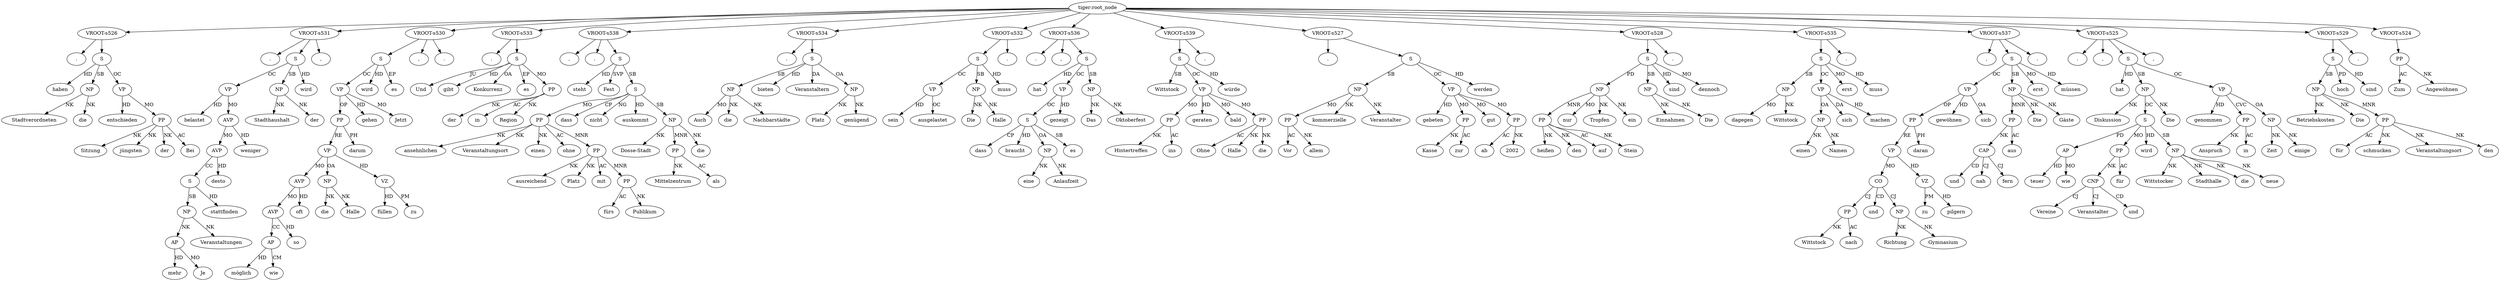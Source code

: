 digraph "maz-1423.xml" {
	node [label="\N"];
	s538_504	 [label=PP,
		layers="set(['tiger:syntax', 'tiger'])",
		"tiger:cat"=PP,
		"tiger:id"=s538_504];
	s538_11	 [label=ansehnlichen,
		layers="set(['tiger', 'tiger:token'])",
		"tiger:id"=s538_11,
		"tiger:lemma"="--",
		"tiger:morph"="--",
		"tiger:pos"=ADJA,
		"tiger:token"=ansehnlichen,
		"tiger:word"=ansehnlichen];
	s538_504 -> s538_11 [key=0,
	edge_type=dominates,
	label=NK,
	layers="set(['tiger', 'tiger:edge'])",
	"tiger:idref"=s538_11,
	"tiger:label"=NK];
s538_12 [label=Veranstaltungsort,
	layers="set(['tiger', 'tiger:token'])",
	"tiger:id"=s538_12,
	"tiger:lemma"="--",
	"tiger:morph"="--",
	"tiger:pos"=NN,
	"tiger:token"=Veranstaltungsort,
	"tiger:word"=Veranstaltungsort];
s538_504 -> s538_12 [key=0,
edge_type=dominates,
label=NK,
layers="set(['tiger', 'tiger:edge'])",
"tiger:idref"=s538_12,
"tiger:label"=NK];
s538_10 [label=einen,
layers="set(['tiger', 'tiger:token'])",
"tiger:id"=s538_10,
"tiger:lemma"="--",
"tiger:morph"="--",
"tiger:pos"=ART,
"tiger:token"=einen,
"tiger:word"=einen];
s538_504 -> s538_10 [key=0,
edge_type=dominates,
label=NK,
layers="set(['tiger', 'tiger:edge'])",
"tiger:idref"=s538_10,
"tiger:label"=NK];
s538_9 [label=ohne,
layers="set(['tiger', 'tiger:token'])",
"tiger:id"=s538_9,
"tiger:lemma"="--",
"tiger:morph"="--",
"tiger:pos"=APPR,
"tiger:token"=ohne,
"tiger:word"=ohne];
s538_504 -> s538_9 [key=0,
edge_type=dominates,
label=AC,
layers="set(['tiger', 'tiger:edge'])",
"tiger:idref"=s538_9,
"tiger:label"=AC];
s538_503 [label=PP,
layers="set(['tiger:syntax', 'tiger'])",
"tiger:cat"=PP,
"tiger:id"=s538_503];
s538_504 -> s538_503 [key=0,
edge_type=dominates,
label=MNR,
layers="set(['tiger', 'tiger:edge'])",
"tiger:idref"=s538_503,
"tiger:label"=MNR];
s525_22 [label=".",
layers="set(['tiger', 'tiger:token'])",
"tiger:id"=s525_22,
"tiger:lemma"="--",
"tiger:morph"="--",
"tiger:pos"="$.",
"tiger:token"=".",
"tiger:word"="."];
s525_21 [label=genommen,
layers="set(['tiger', 'tiger:token'])",
"tiger:id"=s525_21,
"tiger:lemma"="--",
"tiger:morph"="--",
"tiger:pos"=VVPP,
"tiger:token"=genommen,
"tiger:word"=genommen];
s525_20 [label=Anspruch,
layers="set(['tiger', 'tiger:token'])",
"tiger:id"=s525_20,
"tiger:lemma"="--",
"tiger:morph"="--",
"tiger:pos"=NN,
"tiger:token"=Anspruch,
"tiger:word"=Anspruch];
s527_10 [label=Kasse,
layers="set(['tiger', 'tiger:token'])",
"tiger:id"=s527_10,
"tiger:lemma"="--",
"tiger:morph"="--",
"tiger:pos"=NN,
"tiger:token"=Kasse,
"tiger:word"=Kasse];
s527_11 [label=gebeten,
layers="set(['tiger', 'tiger:token'])",
"tiger:id"=s527_11,
"tiger:lemma"="--",
"tiger:morph"="--",
"tiger:pos"=VVPP,
"tiger:token"=gebeten,
"tiger:word"=gebeten];
s527_12 [label=".",
layers="set(['tiger', 'tiger:token'])",
"tiger:id"=s527_12,
"tiger:lemma"="--",
"tiger:morph"="--",
"tiger:pos"="$.",
"tiger:token"=".",
"tiger:word"="."];
s537_508 [label=PP,
layers="set(['tiger:syntax', 'tiger'])",
"tiger:cat"=PP,
"tiger:id"=s537_508];
s537_507 [label=VP,
layers="set(['tiger:syntax', 'tiger'])",
"tiger:cat"=VP,
"tiger:id"=s537_507];
s537_508 -> s537_507 [key=0,
edge_type=dominates,
label=RE,
layers="set(['tiger', 'tiger:edge'])",
"tiger:idref"=s537_507,
"tiger:label"=RE];
s537_10 [label=daran,
layers="set(['tiger', 'tiger:token'])",
"tiger:id"=s537_10,
"tiger:lemma"="--",
"tiger:morph"="--",
"tiger:pos"=PROAV,
"tiger:token"=daran,
"tiger:word"=daran];
s537_508 -> s537_10 [key=0,
edge_type=dominates,
label=PH,
layers="set(['tiger', 'tiger:edge'])",
"tiger:idref"=s537_10,
"tiger:label"=PH];
s536_1 [label=Das,
layers="set(['tiger', 'tiger:token'])",
"tiger:id"=s536_1,
"tiger:lemma"="--",
"tiger:morph"="--",
"tiger:pos"=ART,
"tiger:token"=Das,
"tiger:word"=Das];
s524_1 [label=Zum,
layers="set(['tiger', 'tiger:token'])",
"tiger:id"=s524_1,
"tiger:lemma"="--",
"tiger:morph"="--",
"tiger:pos"=APPRART,
"tiger:token"=Zum,
"tiger:word"=Zum];
s535_500 [label=NP,
layers="set(['tiger:syntax', 'tiger'])",
"tiger:cat"=NP,
"tiger:id"=s535_500];
s535_2 [label=dagegen,
layers="set(['tiger', 'tiger:token'])",
"tiger:id"=s535_2,
"tiger:lemma"="--",
"tiger:morph"="--",
"tiger:pos"=PROAV,
"tiger:token"=dagegen,
"tiger:word"=dagegen];
s535_500 -> s535_2 [key=0,
edge_type=dominates,
label=MO,
layers="set(['tiger', 'tiger:edge'])",
"tiger:idref"=s535_2,
"tiger:label"=MO];
s535_1 [label=Wittstock,
layers="set(['tiger', 'tiger:token'])",
"tiger:id"=s535_1,
"tiger:lemma"="--",
"tiger:morph"="--",
"tiger:pos"=NE,
"tiger:token"=Wittstock,
"tiger:word"=Wittstock];
s535_500 -> s535_1 [key=0,
edge_type=dominates,
label=NK,
layers="set(['tiger', 'tiger:edge'])",
"tiger:idref"=s535_1,
"tiger:label"=NK];
s524_2 [label=Angewöhnen,
layers="set(['tiger', 'tiger:token'])",
"tiger:id"=s524_2,
"tiger:lemma"="--",
"tiger:morph"="--",
"tiger:pos"=NN,
"tiger:token"=Angewöhnen,
"tiger:word"=Angewöhnen];
s538_8 [label=Mittelzentrum,
layers="set(['tiger', 'tiger:token'])",
"tiger:id"=s538_8,
"tiger:lemma"="--",
"tiger:morph"="--",
"tiger:pos"=NN,
"tiger:token"=Mittelzentrum,
"tiger:word"=Mittelzentrum];
s535_501 [label=NP,
layers="set(['tiger:syntax', 'tiger'])",
"tiger:cat"=NP,
"tiger:id"=s535_501];
s535_6 [label=einen,
layers="set(['tiger', 'tiger:token'])",
"tiger:id"=s535_6,
"tiger:lemma"="--",
"tiger:morph"="--",
"tiger:pos"=ART,
"tiger:token"=einen,
"tiger:word"=einen];
s535_501 -> s535_6 [key=0,
edge_type=dominates,
label=NK,
layers="set(['tiger', 'tiger:edge'])",
"tiger:idref"=s535_6,
"tiger:label"=NK];
s535_7 [label=Namen,
layers="set(['tiger', 'tiger:token'])",
"tiger:id"=s535_7,
"tiger:lemma"="--",
"tiger:morph"="--",
"tiger:pos"=NN,
"tiger:token"=Namen,
"tiger:word"=Namen];
s535_501 -> s535_7 [key=0,
edge_type=dominates,
label=NK,
layers="set(['tiger', 'tiger:edge'])",
"tiger:idref"=s535_7,
"tiger:label"=NK];
s538_6 [label="Dosse-Stadt",
layers="set(['tiger', 'tiger:token'])",
"tiger:id"=s538_6,
"tiger:lemma"="--",
"tiger:morph"="--",
"tiger:pos"=NN,
"tiger:token"="Dosse-Stadt",
"tiger:word"="Dosse-Stadt"];
s538_7 [label=als,
layers="set(['tiger', 'tiger:token'])",
"tiger:id"=s538_7,
"tiger:lemma"="--",
"tiger:morph"="--",
"tiger:pos"=APPR,
"tiger:token"=als,
"tiger:word"=als];
s538_4 [label=dass,
layers="set(['tiger', 'tiger:token'])",
"tiger:id"=s538_4,
"tiger:lemma"="--",
"tiger:morph"="--",
"tiger:pos"=KOUS,
"tiger:token"=dass,
"tiger:word"=dass];
s534_1 [label=Auch,
layers="set(['tiger', 'tiger:token'])",
"tiger:id"=s534_1,
"tiger:lemma"="--",
"tiger:morph"="--",
"tiger:pos"=ADV,
"tiger:token"=Auch,
"tiger:word"=Auch];
s538_2 [label=steht,
layers="set(['tiger', 'tiger:token'])",
"tiger:id"=s538_2,
"tiger:lemma"="--",
"tiger:morph"="--",
"tiger:pos"=VVFIN,
"tiger:token"=steht,
"tiger:word"=steht];
s535_502 [label=VP,
layers="set(['tiger:syntax', 'tiger'])",
"tiger:cat"=VP,
"tiger:id"=s535_502];
s535_502 -> s535_501 [key=0,
edge_type=dominates,
label=OA,
layers="set(['tiger', 'tiger:edge'])",
"tiger:idref"=s535_501,
"tiger:label"=OA];
s535_4 [label=sich,
layers="set(['tiger', 'tiger:token'])",
"tiger:id"=s535_4,
"tiger:lemma"="--",
"tiger:morph"="--",
"tiger:pos"=PRF,
"tiger:token"=sich,
"tiger:word"=sich];
s535_502 -> s535_4 [key=0,
edge_type=dominates,
label=DA,
layers="set(['tiger', 'tiger:edge'])",
"tiger:idref"=s535_4,
"tiger:label"=DA];
s535_8 [label=machen,
layers="set(['tiger', 'tiger:token'])",
"tiger:id"=s535_8,
"tiger:lemma"="--",
"tiger:morph"="--",
"tiger:pos"=VVINF,
"tiger:token"=machen,
"tiger:word"=machen];
s535_502 -> s535_8 [key=0,
edge_type=dominates,
label=HD,
layers="set(['tiger', 'tiger:edge'])",
"tiger:idref"=s535_8,
"tiger:label"=HD];
s538_1 [label=Fest,
layers="set(['tiger', 'tiger:token'])",
"tiger:id"=s538_1,
"tiger:lemma"="--",
"tiger:morph"="--",
"tiger:pos"=PTKVZ,
"tiger:token"=Fest,
"tiger:word"=Fest];
s535_503 [label=S,
layers="set(['tiger', 'tiger:sentence', 'tiger:sentence:root'])",
"tiger:cat"=S,
"tiger:id"=s535_503];
s535_5 [label=erst,
layers="set(['tiger', 'tiger:token'])",
"tiger:id"=s535_5,
"tiger:lemma"="--",
"tiger:morph"="--",
"tiger:pos"=ADV,
"tiger:token"=erst,
"tiger:word"=erst];
s535_503 -> s535_5 [key=0,
edge_type=dominates,
label=MO,
layers="set(['tiger', 'tiger:edge'])",
"tiger:idref"=s535_5,
"tiger:label"=MO];
s535_503 -> s535_500 [key=0,
edge_type=dominates,
label=SB,
layers="set(['tiger', 'tiger:edge'])",
"tiger:idref"=s535_500,
"tiger:label"=SB];
s535_3 [label=muss,
layers="set(['tiger', 'tiger:token'])",
"tiger:id"=s535_3,
"tiger:lemma"="--",
"tiger:morph"="--",
"tiger:pos"=VMFIN,
"tiger:token"=muss,
"tiger:word"=muss];
s535_503 -> s535_3 [key=0,
edge_type=dominates,
label=HD,
layers="set(['tiger', 'tiger:edge'])",
"tiger:idref"=s535_3,
"tiger:label"=HD];
s535_503 -> s535_502 [key=0,
edge_type=dominates,
label=OC,
layers="set(['tiger', 'tiger:edge'])",
"tiger:idref"=s535_502,
"tiger:label"=OC];
s529_2 [label=Betriebskosten,
layers="set(['tiger', 'tiger:token'])",
"tiger:id"=s529_2,
"tiger:lemma"="--",
"tiger:morph"="--",
"tiger:pos"=NN,
"tiger:token"=Betriebskosten,
"tiger:word"=Betriebskosten];
s524_500 [label=PP,
layers="set(['tiger', 'tiger:sentence', 'tiger:sentence:root'])",
"tiger:cat"=PP,
"tiger:id"=s524_500];
s524_500 -> s524_1 [key=0,
edge_type=dominates,
label=AC,
layers="set(['tiger', 'tiger:edge'])",
"tiger:idref"=s524_1,
"tiger:label"=AC];
s524_500 -> s524_2 [key=0,
edge_type=dominates,
label=NK,
layers="set(['tiger', 'tiger:edge'])",
"tiger:idref"=s524_2,
"tiger:label"=NK];
"tiger:root_node" [layers="set(['tiger'])"];
"VROOT-s526" [layers="set(['tiger', 'tiger:sentence:vroot', 'tiger:sentence'])",
"tiger:art_id"=1423,
"tiger:id"=s526,
"tiger:orig_id"="ID_maz-1423",
tokens="['s526_1', 's526_2', 's526_3', 's526_4', 's526_5', 's526_6', 's526_7', 's526_8',\
 's526_9']"];
"tiger:root_node" -> "VROOT-s526" [key=0,
edge_type=spans,
layers="set(['tiger', 'tiger:sentence'])"];
"VROOT-s531" [layers="set(['tiger', 'tiger:sentence:vroot', 'tiger:sentence'])",
"tiger:art_id"=1423,
"tiger:id"=s531,
"tiger:orig_id"="ID_maz-1423",
tokens="['s531_1', 's531_2', 's531_3', 's531_4', 's531_5', 's531_6', 's531_7', 's531_8',\
 's531_9', 's531_10', 's531_11', 's531_12']"];
"tiger:root_node" -> "VROOT-s531" [key=0,
edge_type=spans,
layers="set(['tiger', 'tiger:sentence'])"];
"VROOT-s530" [layers="set(['tiger', 'tiger:sentence:vroot', 'tiger:sentence'])",
"tiger:art_id"=1423,
"tiger:id"=s530,
"tiger:orig_id"="ID_maz-1423",
tokens="['s530_1', 's530_2', 's530_3', 's530_4', 's530_5', 's530_6', 's530_7', 's530_8',\
 's530_9', 's530_10', 's530_11', 's530_12', 's530_13', 's530_14', 's530_15']"];
"tiger:root_node" -> "VROOT-s530" [key=0,
edge_type=spans,
layers="set(['tiger', 'tiger:sentence'])"];
"VROOT-s533" [layers="set(['tiger', 'tiger:sentence:vroot', 'tiger:sentence'])",
"tiger:art_id"=1423,
"tiger:id"=s533,
"tiger:orig_id"="ID_maz-1423",
tokens="['s533_1', 's533_2', 's533_3', 's533_4', 's533_5', 's533_6', 's533_7', 's533_8']\
"];
"tiger:root_node" -> "VROOT-s533" [key=0,
edge_type=spans,
layers="set(['tiger', 'tiger:sentence'])"];
"VROOT-s538" [layers="set(['tiger', 'tiger:sentence:vroot', 'tiger:sentence'])",
"tiger:art_id"=1423,
"tiger:id"=s538,
"tiger:orig_id"="ID_maz-1423",
tokens="['s538_1', 's538_2', 's538_3', 's538_4', 's538_5', 's538_6', 's538_7', 's538_8',\
 's538_9', 's538_10', 's538_11', 's538_12', 's538_13', 's538_14', 's538_15', 's5\
38_16', 's538_17', 's538_18', 's538_19', 's538_20']"];
"tiger:root_node" -> "VROOT-s538" [key=0,
edge_type=spans,
layers="set(['tiger', 'tiger:sentence'])"];
"VROOT-s534" [layers="set(['tiger', 'tiger:sentence:vroot', 'tiger:sentence'])",
"tiger:art_id"=1423,
"tiger:id"=s534,
"tiger:orig_id"="ID_maz-1423",
tokens="['s534_1', 's534_2', 's534_3', 's534_4', 's534_5', 's534_6', 's534_7', 's534_8']\
"];
"tiger:root_node" -> "VROOT-s534" [key=0,
edge_type=spans,
layers="set(['tiger', 'tiger:sentence'])"];
"VROOT-s532" [layers="set(['tiger', 'tiger:sentence:vroot', 'tiger:sentence'])",
"tiger:art_id"=1423,
"tiger:id"=s532,
"tiger:orig_id"="ID_maz-1423",
tokens="['s532_1', 's532_2', 's532_3', 's532_4', 's532_5', 's532_6']"];
"tiger:root_node" -> "VROOT-s532" [key=0,
edge_type=spans,
layers="set(['tiger', 'tiger:sentence'])"];
"VROOT-s536" [layers="set(['tiger', 'tiger:sentence:vroot', 'tiger:sentence'])",
"tiger:art_id"=1423,
"tiger:id"=s536,
"tiger:orig_id"="ID_maz-1423",
tokens="['s536_1', 's536_2', 's536_3', 's536_4', 's536_5', 's536_6', 's536_7', 's536_8',\
 's536_9', 's536_10', 's536_11']"];
"tiger:root_node" -> "VROOT-s536" [key=0,
edge_type=spans,
layers="set(['tiger', 'tiger:sentence'])"];
"VROOT-s539" [layers="set(['tiger', 'tiger:sentence:vroot', 'tiger:sentence'])",
"tiger:art_id"=1423,
"tiger:id"=s539,
"tiger:orig_id"="ID_maz-1423",
tokens="['s539_1', 's539_2', 's539_3', 's539_4', 's539_5', 's539_6', 's539_7', 's539_8',\
 's539_9', 's539_10']"];
"tiger:root_node" -> "VROOT-s539" [key=0,
edge_type=spans,
layers="set(['tiger', 'tiger:sentence'])"];
"VROOT-s527" [layers="set(['tiger', 'tiger:sentence:vroot', 'tiger:sentence'])",
"tiger:art_id"=1423,
"tiger:id"=s527,
"tiger:orig_id"="ID_maz-1423",
tokens="['s527_1', 's527_2', 's527_3', 's527_4', 's527_5', 's527_6', 's527_7', 's527_8',\
 's527_9', 's527_10', 's527_11', 's527_12']"];
"tiger:root_node" -> "VROOT-s527" [key=0,
edge_type=spans,
layers="set(['tiger', 'tiger:sentence'])"];
"VROOT-s528" [layers="set(['tiger', 'tiger:sentence:vroot', 'tiger:sentence'])",
"tiger:art_id"=1423,
"tiger:id"=s528,
"tiger:orig_id"="ID_maz-1423",
tokens="['s528_1', 's528_2', 's528_3', 's528_4', 's528_5', 's528_6', 's528_7', 's528_8',\
 's528_9', 's528_10', 's528_11', 's528_12']"];
"tiger:root_node" -> "VROOT-s528" [key=0,
edge_type=spans,
layers="set(['tiger', 'tiger:sentence'])"];
"VROOT-s535" [layers="set(['tiger', 'tiger:sentence:vroot', 'tiger:sentence'])",
"tiger:art_id"=1423,
"tiger:id"=s535,
"tiger:orig_id"="ID_maz-1423",
tokens="['s535_1', 's535_2', 's535_3', 's535_4', 's535_5', 's535_6', 's535_7', 's535_8',\
 's535_9']"];
"tiger:root_node" -> "VROOT-s535" [key=0,
edge_type=spans,
layers="set(['tiger', 'tiger:sentence'])"];
"VROOT-s537" [layers="set(['tiger', 'tiger:sentence:vroot', 'tiger:sentence'])",
"tiger:art_id"=1423,
"tiger:id"=s537,
"tiger:orig_id"="ID_maz-1423",
tokens="['s537_1', 's537_2', 's537_3', 's537_4', 's537_5', 's537_6', 's537_7', 's537_8',\
 's537_9', 's537_10', 's537_11', 's537_12', 's537_13', 's537_14', 's537_15', 's5\
37_16', 's537_17', 's537_18', 's537_19', 's537_20']"];
"tiger:root_node" -> "VROOT-s537" [key=0,
edge_type=spans,
layers="set(['tiger', 'tiger:sentence'])"];
"VROOT-s525" [layers="set(['tiger', 'tiger:sentence:vroot', 'tiger:sentence'])",
"tiger:art_id"=1423,
"tiger:id"=s525,
"tiger:orig_id"="ID_maz-1423",
tokens="['s525_1', 's525_2', 's525_3', 's525_4', 's525_5', 's525_6', 's525_7', 's525_8',\
 's525_9', 's525_10', 's525_11', 's525_12', 's525_13', 's525_14', 's525_15', 's5\
25_16', 's525_17', 's525_18', 's525_19', 's525_20', 's525_21', 's525_22']"];
"tiger:root_node" -> "VROOT-s525" [key=0,
edge_type=spans,
layers="set(['tiger', 'tiger:sentence'])"];
"VROOT-s529" [layers="set(['tiger', 'tiger:sentence:vroot', 'tiger:sentence'])",
"tiger:art_id"=1423,
"tiger:id"=s529,
"tiger:orig_id"="ID_maz-1423",
tokens="['s529_1', 's529_2', 's529_3', 's529_4', 's529_5', 's529_6', 's529_7', 's529_8',\
 's529_9']"];
"tiger:root_node" -> "VROOT-s529" [key=0,
edge_type=spans,
layers="set(['tiger', 'tiger:sentence'])"];
"VROOT-s524" [layers="set(['tiger', 'tiger:sentence:vroot', 'tiger:sentence'])",
"tiger:art_id"=1423,
"tiger:id"=s524,
"tiger:orig_id"="ID_maz-1423",
tokens="['s524_1', 's524_2']"];
"tiger:root_node" -> "VROOT-s524" [key=0,
edge_type=spans,
layers="set(['tiger', 'tiger:sentence'])"];
s531_12 [label=".",
layers="set(['tiger', 'tiger:token'])",
"tiger:id"=s531_12,
"tiger:lemma"="--",
"tiger:morph"="--",
"tiger:pos"="$.",
"tiger:token"=".",
"tiger:word"="."];
"VROOT-s531" -> s531_12 [key=0,
edge_type=spans,
layers="set(['tiger', 'tiger:sentence'])"];
s531_507 [label=S,
layers="set(['tiger', 'tiger:sentence', 'tiger:sentence:root'])",
"tiger:cat"=S,
"tiger:id"=s531_507];
"VROOT-s531" -> s531_507 [key=0,
edge_type=dominates,
layers="set(['tiger', 'tiger:sentence:vroot', 'tiger:sentence'])"];
s531_5 [label=",",
layers="set(['tiger', 'tiger:token'])",
"tiger:id"=s531_5,
"tiger:lemma"="--",
"tiger:morph"="--",
"tiger:pos"="$,",
"tiger:token"=",",
"tiger:word"=","];
"VROOT-s531" -> s531_5 [key=0,
edge_type=spans,
layers="set(['tiger', 'tiger:sentence'])"];
s539_501 [label=PP,
layers="set(['tiger:syntax', 'tiger'])",
"tiger:cat"=PP,
"tiger:id"=s539_501];
s539_8 [label=Hintertreffen,
layers="set(['tiger', 'tiger:token'])",
"tiger:id"=s539_8,
"tiger:lemma"="--",
"tiger:morph"="--",
"tiger:pos"=NN,
"tiger:token"=Hintertreffen,
"tiger:word"=Hintertreffen];
s539_501 -> s539_8 [key=0,
edge_type=dominates,
label=NK,
layers="set(['tiger', 'tiger:edge'])",
"tiger:idref"=s539_8,
"tiger:label"=NK];
s539_7 [label=ins,
layers="set(['tiger', 'tiger:token'])",
"tiger:id"=s539_7,
"tiger:lemma"="--",
"tiger:morph"="--",
"tiger:pos"=APPRART,
"tiger:token"=ins,
"tiger:word"=ins];
s539_501 -> s539_7 [key=0,
edge_type=dominates,
label=AC,
layers="set(['tiger', 'tiger:edge'])",
"tiger:idref"=s539_7,
"tiger:label"=AC];
s539_1 [label=Ohne,
layers="set(['tiger', 'tiger:token'])",
"tiger:id"=s539_1,
"tiger:lemma"="--",
"tiger:morph"="--",
"tiger:pos"=APPR,
"tiger:token"=Ohne,
"tiger:word"=Ohne];
s539_503 [label=S,
layers="set(['tiger', 'tiger:sentence', 'tiger:sentence:root'])",
"tiger:cat"=S,
"tiger:id"=s539_503];
s539_5 [label=Wittstock,
layers="set(['tiger', 'tiger:token'])",
"tiger:id"=s539_5,
"tiger:lemma"="--",
"tiger:morph"="--",
"tiger:pos"=NE,
"tiger:token"=Wittstock,
"tiger:word"=Wittstock];
s539_503 -> s539_5 [key=0,
edge_type=dominates,
label=SB,
layers="set(['tiger', 'tiger:edge'])",
"tiger:idref"=s539_5,
"tiger:label"=SB];
s539_502 [label=VP,
layers="set(['tiger:syntax', 'tiger'])",
"tiger:cat"=VP,
"tiger:id"=s539_502];
s539_503 -> s539_502 [key=0,
edge_type=dominates,
label=OC,
layers="set(['tiger', 'tiger:edge'])",
"tiger:idref"=s539_502,
"tiger:label"=OC];
s539_4 [label=würde,
layers="set(['tiger', 'tiger:token'])",
"tiger:id"=s539_4,
"tiger:lemma"="--",
"tiger:morph"="--",
"tiger:pos"=VAFIN,
"tiger:token"=würde,
"tiger:word"=würde];
s539_503 -> s539_4 [key=0,
edge_type=dominates,
label=HD,
layers="set(['tiger', 'tiger:edge'])",
"tiger:idref"=s539_4,
"tiger:label"=HD];
s525_502 [label=CNP,
layers="set(['tiger:syntax', 'tiger'])",
"tiger:cat"=CNP,
"tiger:id"=s525_502];
s525_11 [label=Vereine,
layers="set(['tiger', 'tiger:token'])",
"tiger:id"=s525_11,
"tiger:lemma"="--",
"tiger:morph"="--",
"tiger:pos"=NN,
"tiger:token"=Vereine,
"tiger:word"=Vereine];
s525_502 -> s525_11 [key=0,
edge_type=dominates,
label=CJ,
layers="set(['tiger', 'tiger:edge'])",
"tiger:idref"=s525_11,
"tiger:label"=CJ];
s525_13 [label=Veranstalter,
layers="set(['tiger', 'tiger:token'])",
"tiger:id"=s525_13,
"tiger:lemma"="--",
"tiger:morph"="--",
"tiger:pos"=NN,
"tiger:token"=Veranstalter,
"tiger:word"=Veranstalter];
s525_502 -> s525_13 [key=0,
edge_type=dominates,
label=CJ,
layers="set(['tiger', 'tiger:edge'])",
"tiger:idref"=s525_13,
"tiger:label"=CJ];
s525_12 [label=und,
layers="set(['tiger', 'tiger:token'])",
"tiger:id"=s525_12,
"tiger:lemma"="--",
"tiger:morph"="--",
"tiger:pos"=KON,
"tiger:token"=und,
"tiger:word"=und];
s525_502 -> s525_12 [key=0,
edge_type=dominates,
label=CD,
layers="set(['tiger', 'tiger:edge'])",
"tiger:idref"=s525_12,
"tiger:label"=CD];
s534_500 [label=NP,
layers="set(['tiger:syntax', 'tiger'])",
"tiger:cat"=NP,
"tiger:id"=s534_500];
s534_500 -> s534_1 [key=0,
edge_type=dominates,
label=MO,
layers="set(['tiger', 'tiger:edge'])",
"tiger:idref"=s534_1,
"tiger:label"=MO];
s534_2 [label=die,
layers="set(['tiger', 'tiger:token'])",
"tiger:id"=s534_2,
"tiger:lemma"="--",
"tiger:morph"="--",
"tiger:pos"=ART,
"tiger:token"=die,
"tiger:word"=die];
s534_500 -> s534_2 [key=0,
edge_type=dominates,
label=NK,
layers="set(['tiger', 'tiger:edge'])",
"tiger:idref"=s534_2,
"tiger:label"=NK];
s534_3 [label=Nachbarstädte,
layers="set(['tiger', 'tiger:token'])",
"tiger:id"=s534_3,
"tiger:lemma"="--",
"tiger:morph"="--",
"tiger:pos"=NN,
"tiger:token"=Nachbarstädte,
"tiger:word"=Nachbarstädte];
s534_500 -> s534_3 [key=0,
edge_type=dominates,
label=NK,
layers="set(['tiger', 'tiger:edge'])",
"tiger:idref"=s534_3,
"tiger:label"=NK];
s525_2 [label=Diskussion,
layers="set(['tiger', 'tiger:token'])",
"tiger:id"=s525_2,
"tiger:lemma"="--",
"tiger:morph"="--",
"tiger:pos"=NN,
"tiger:token"=Diskussion,
"tiger:word"=Diskussion];
s525_500 [label=AP,
layers="set(['tiger:syntax', 'tiger'])",
"tiger:cat"=AP,
"tiger:id"=s525_500];
s525_5 [label=teuer,
layers="set(['tiger', 'tiger:token'])",
"tiger:id"=s525_5,
"tiger:lemma"="--",
"tiger:morph"="--",
"tiger:pos"=ADJD,
"tiger:token"=teuer,
"tiger:word"=teuer];
s525_500 -> s525_5 [key=0,
edge_type=dominates,
label=HD,
layers="set(['tiger', 'tiger:edge'])",
"tiger:idref"=s525_5,
"tiger:label"=HD];
s525_4 [label=wie,
layers="set(['tiger', 'tiger:token'])",
"tiger:id"=s525_4,
"tiger:lemma"="--",
"tiger:morph"="--",
"tiger:pos"=PWAV,
"tiger:token"=wie,
"tiger:word"=wie];
s525_500 -> s525_4 [key=0,
edge_type=dominates,
label=MO,
layers="set(['tiger', 'tiger:edge'])",
"tiger:idref"=s525_4,
"tiger:label"=MO];
s525_507 [label=S,
layers="set(['tiger:syntax', 'tiger'])",
"tiger:cat"=S,
"tiger:id"=s525_507];
s525_505 [label=PP,
layers="set(['tiger:syntax', 'tiger'])",
"tiger:cat"=PP,
"tiger:id"=s525_505];
s525_507 -> s525_505 [key=0,
edge_type=dominates,
label=MO,
layers="set(['tiger', 'tiger:edge'])",
"tiger:idref"=s525_505,
"tiger:label"=MO];
s525_14 [label=wird,
layers="set(['tiger', 'tiger:token'])",
"tiger:id"=s525_14,
"tiger:lemma"="--",
"tiger:morph"="--",
"tiger:pos"=VAFIN,
"tiger:token"=wird,
"tiger:word"=wird];
s525_507 -> s525_14 [key=0,
edge_type=dominates,
label=HD,
layers="set(['tiger', 'tiger:edge'])",
"tiger:idref"=s525_14,
"tiger:label"=HD];
s525_507 -> s525_500 [key=0,
edge_type=dominates,
label=PD,
layers="set(['tiger', 'tiger:edge'])",
"tiger:idref"=s525_500,
"tiger:label"=PD];
s525_501 [label=NP,
layers="set(['tiger:syntax', 'tiger'])",
"tiger:cat"=NP,
"tiger:id"=s525_501];
s525_507 -> s525_501 [key=0,
edge_type=dominates,
label=SB,
layers="set(['tiger', 'tiger:edge'])",
"tiger:idref"=s525_501,
"tiger:label"=SB];
s525_505 -> s525_502 [key=0,
edge_type=dominates,
label=NK,
layers="set(['tiger', 'tiger:edge'])",
"tiger:idref"=s525_502,
"tiger:label"=NK];
s525_10 [label=für,
layers="set(['tiger', 'tiger:token'])",
"tiger:id"=s525_10,
"tiger:lemma"="--",
"tiger:morph"="--",
"tiger:pos"=APPR,
"tiger:token"=für,
"tiger:word"=für];
s525_505 -> s525_10 [key=0,
edge_type=dominates,
label=AC,
layers="set(['tiger', 'tiger:edge'])",
"tiger:idref"=s525_10,
"tiger:label"=AC];
s532_502 [label=S,
layers="set(['tiger', 'tiger:sentence', 'tiger:sentence:root'])",
"tiger:cat"=S,
"tiger:id"=s532_502];
s532_501 [label=VP,
layers="set(['tiger:syntax', 'tiger'])",
"tiger:cat"=VP,
"tiger:id"=s532_501];
s532_502 -> s532_501 [key=0,
edge_type=dominates,
label=OC,
layers="set(['tiger', 'tiger:edge'])",
"tiger:idref"=s532_501,
"tiger:label"=OC];
s532_500 [label=NP,
layers="set(['tiger:syntax', 'tiger'])",
"tiger:cat"=NP,
"tiger:id"=s532_500];
s532_502 -> s532_500 [key=0,
edge_type=dominates,
label=SB,
layers="set(['tiger', 'tiger:edge'])",
"tiger:idref"=s532_500,
"tiger:label"=SB];
s532_3 [label=muss,
layers="set(['tiger', 'tiger:token'])",
"tiger:id"=s532_3,
"tiger:lemma"="--",
"tiger:morph"="--",
"tiger:pos"=VMFIN,
"tiger:token"=muss,
"tiger:word"=muss];
s532_502 -> s532_3 [key=0,
edge_type=dominates,
label=HD,
layers="set(['tiger', 'tiger:edge'])",
"tiger:idref"=s532_3,
"tiger:label"=HD];
s538_500 [label=PP,
layers="set(['tiger:syntax', 'tiger'])",
"tiger:cat"=PP,
"tiger:id"=s538_500];
s538_500 -> s538_7 [key=0,
edge_type=dominates,
label=AC,
layers="set(['tiger', 'tiger:edge'])",
"tiger:idref"=s538_7,
"tiger:label"=AC];
s538_500 -> s538_8 [key=0,
edge_type=dominates,
label=NK,
layers="set(['tiger', 'tiger:edge'])",
"tiger:idref"=s538_8,
"tiger:label"=NK];
s532_1 [label=Die,
layers="set(['tiger', 'tiger:token'])",
"tiger:id"=s532_1,
"tiger:lemma"="--",
"tiger:morph"="--",
"tiger:pos"=ART,
"tiger:token"=Die,
"tiger:word"=Die];
s532_5 [label=sein,
layers="set(['tiger', 'tiger:token'])",
"tiger:id"=s532_5,
"tiger:lemma"="--",
"tiger:morph"="--",
"tiger:pos"=VAINF,
"tiger:token"=sein,
"tiger:word"=sein];
s532_501 -> s532_5 [key=0,
edge_type=dominates,
label=HD,
layers="set(['tiger', 'tiger:edge'])",
"tiger:idref"=s532_5,
"tiger:label"=HD];
s532_4 [label=ausgelastet,
layers="set(['tiger', 'tiger:token'])",
"tiger:id"=s532_4,
"tiger:lemma"="--",
"tiger:morph"="--",
"tiger:pos"=VVPP,
"tiger:token"=ausgelastet,
"tiger:word"=ausgelastet];
s532_501 -> s532_4 [key=0,
edge_type=dominates,
label=OC,
layers="set(['tiger', 'tiger:edge'])",
"tiger:idref"=s532_4,
"tiger:label"=OC];
s525_504 [label=PP,
layers="set(['tiger:syntax', 'tiger'])",
"tiger:cat"=PP,
"tiger:id"=s525_504];
s525_19 [label=in,
layers="set(['tiger', 'tiger:token'])",
"tiger:id"=s525_19,
"tiger:lemma"="--",
"tiger:morph"="--",
"tiger:pos"=APPR,
"tiger:token"=in,
"tiger:word"=in];
s525_504 -> s525_19 [key=0,
edge_type=dominates,
label=AC,
layers="set(['tiger', 'tiger:edge'])",
"tiger:idref"=s525_19,
"tiger:label"=AC];
s525_504 -> s525_20 [key=0,
edge_type=dominates,
label=NK,
layers="set(['tiger', 'tiger:edge'])",
"tiger:idref"=s525_20,
"tiger:label"=NK];
s532_6 [label=".",
layers="set(['tiger', 'tiger:token'])",
"tiger:id"=s532_6,
"tiger:lemma"="--",
"tiger:morph"="--",
"tiger:pos"="$.",
"tiger:token"=".",
"tiger:word"="."];
s536_3 [label=hat,
layers="set(['tiger', 'tiger:token'])",
"tiger:id"=s536_3,
"tiger:lemma"="--",
"tiger:morph"="--",
"tiger:pos"=VAFIN,
"tiger:token"=hat,
"tiger:word"=hat];
s538_18 [label=nicht,
layers="set(['tiger', 'tiger:token'])",
"tiger:id"=s538_18,
"tiger:lemma"="--",
"tiger:morph"="--",
"tiger:pos"=PTKNEG,
"tiger:token"=nicht,
"tiger:word"=nicht];
s538_19 [label=auskommt,
layers="set(['tiger', 'tiger:token'])",
"tiger:id"=s538_19,
"tiger:lemma"="--",
"tiger:morph"="--",
"tiger:pos"=VVFIN,
"tiger:token"=auskommt,
"tiger:word"=auskommt];
s539_10 [label=".",
layers="set(['tiger', 'tiger:token'])",
"tiger:id"=s539_10,
"tiger:lemma"="--",
"tiger:morph"="--",
"tiger:pos"="$.",
"tiger:token"=".",
"tiger:word"="."];
s538_14 [label=ausreichend,
layers="set(['tiger', 'tiger:token'])",
"tiger:id"=s538_14,
"tiger:lemma"="--",
"tiger:morph"="--",
"tiger:pos"=PIAT,
"tiger:token"=ausreichend,
"tiger:word"=ausreichend];
s538_15 [label=Platz,
layers="set(['tiger', 'tiger:token'])",
"tiger:id"=s538_15,
"tiger:lemma"="--",
"tiger:morph"="--",
"tiger:pos"=NN,
"tiger:token"=Platz,
"tiger:word"=Platz];
s538_16 [label=fürs,
layers="set(['tiger', 'tiger:token'])",
"tiger:id"=s538_16,
"tiger:lemma"="--",
"tiger:morph"="--",
"tiger:pos"=APPRART,
"tiger:token"=fürs,
"tiger:word"=fürs];
s538_17 [label=Publikum,
layers="set(['tiger', 'tiger:token'])",
"tiger:id"=s538_17,
"tiger:lemma"="--",
"tiger:morph"="--",
"tiger:pos"=NN,
"tiger:token"=Publikum,
"tiger:word"=Publikum];
s538_13 [label=mit,
layers="set(['tiger', 'tiger:token'])",
"tiger:id"=s538_13,
"tiger:lemma"="--",
"tiger:morph"="--",
"tiger:pos"=APPR,
"tiger:token"=mit,
"tiger:word"=mit];
s530_505 [label=VP,
layers="set(['tiger:syntax', 'tiger'])",
"tiger:cat"=VP,
"tiger:id"=s530_505];
s530_504 [label=AVP,
layers="set(['tiger:syntax', 'tiger'])",
"tiger:cat"=AVP,
"tiger:id"=s530_504];
s530_505 -> s530_504 [key=0,
edge_type=dominates,
label=MO,
layers="set(['tiger', 'tiger:edge'])",
"tiger:idref"=s530_504,
"tiger:label"=MO];
s530_500 [label=NP,
layers="set(['tiger:syntax', 'tiger'])",
"tiger:cat"=NP,
"tiger:id"=s530_500];
s530_505 -> s530_500 [key=0,
edge_type=dominates,
label=OA,
layers="set(['tiger', 'tiger:edge'])",
"tiger:idref"=s530_500,
"tiger:label"=OA];
s530_502 [label=VZ,
layers="set(['tiger:syntax', 'tiger'])",
"tiger:cat"=VZ,
"tiger:id"=s530_502];
s530_505 -> s530_502 [key=0,
edge_type=dominates,
label=HD,
layers="set(['tiger', 'tiger:edge'])",
"tiger:idref"=s530_502,
"tiger:label"=HD];
s530_503 [label=AVP,
layers="set(['tiger:syntax', 'tiger'])",
"tiger:cat"=AVP,
"tiger:id"=s530_503];
s530_504 -> s530_503 [key=0,
edge_type=dominates,
label=MO,
layers="set(['tiger', 'tiger:edge'])",
"tiger:idref"=s530_503,
"tiger:label"=MO];
s530_10 [label=oft,
layers="set(['tiger', 'tiger:token'])",
"tiger:id"=s530_10,
"tiger:lemma"="--",
"tiger:morph"="--",
"tiger:pos"=ADV,
"tiger:token"=oft,
"tiger:word"=oft];
s530_504 -> s530_10 [key=0,
edge_type=dominates,
label=HD,
layers="set(['tiger', 'tiger:edge'])",
"tiger:idref"=s530_10,
"tiger:label"=HD];
s530_507 [label=VP,
layers="set(['tiger:syntax', 'tiger'])",
"tiger:cat"=VP,
"tiger:id"=s530_507];
s530_506 [label=PP,
layers="set(['tiger:syntax', 'tiger'])",
"tiger:cat"=PP,
"tiger:id"=s530_506];
s530_507 -> s530_506 [key=0,
edge_type=dominates,
label=OP,
layers="set(['tiger', 'tiger:edge'])",
"tiger:idref"=s530_506,
"tiger:label"=OP];
s530_5 [label=gehen,
layers="set(['tiger', 'tiger:token'])",
"tiger:id"=s530_5,
"tiger:lemma"="--",
"tiger:morph"="--",
"tiger:pos"=VVINF,
"tiger:token"=gehen,
"tiger:word"=gehen];
s530_507 -> s530_5 [key=0,
edge_type=dominates,
label=HD,
layers="set(['tiger', 'tiger:edge'])",
"tiger:idref"=s530_5,
"tiger:label"=HD];
s530_1 [label=Jetzt,
layers="set(['tiger', 'tiger:token'])",
"tiger:id"=s530_1,
"tiger:lemma"="--",
"tiger:morph"="--",
"tiger:pos"=ADV,
"tiger:token"=Jetzt,
"tiger:word"=Jetzt];
s530_507 -> s530_1 [key=0,
edge_type=dominates,
label=MO,
layers="set(['tiger', 'tiger:edge'])",
"tiger:idref"=s530_1,
"tiger:label"=MO];
s530_506 -> s530_505 [key=0,
edge_type=dominates,
label=RE,
layers="set(['tiger', 'tiger:edge'])",
"tiger:idref"=s530_505,
"tiger:label"=RE];
s530_4 [label=darum,
layers="set(['tiger', 'tiger:token'])",
"tiger:id"=s530_4,
"tiger:lemma"="--",
"tiger:morph"="--",
"tiger:pos"=PROAV,
"tiger:token"=darum,
"tiger:word"=darum];
s530_506 -> s530_4 [key=0,
edge_type=dominates,
label=PH,
layers="set(['tiger', 'tiger:edge'])",
"tiger:idref"=s530_4,
"tiger:label"=PH];
s530_501 [label=AP,
layers="set(['tiger:syntax', 'tiger'])",
"tiger:cat"=AP,
"tiger:id"=s530_501];
s530_12 [label=möglich,
layers="set(['tiger', 'tiger:token'])",
"tiger:id"=s530_12,
"tiger:lemma"="--",
"tiger:morph"="--",
"tiger:pos"=ADJD,
"tiger:token"=möglich,
"tiger:word"=möglich];
s530_501 -> s530_12 [key=0,
edge_type=dominates,
label=HD,
layers="set(['tiger', 'tiger:edge'])",
"tiger:idref"=s530_12,
"tiger:label"=HD];
s530_11 [label=wie,
layers="set(['tiger', 'tiger:token'])",
"tiger:id"=s530_11,
"tiger:lemma"="--",
"tiger:morph"="--",
"tiger:pos"=KOKOM,
"tiger:token"=wie,
"tiger:word"=wie];
s530_501 -> s530_11 [key=0,
edge_type=dominates,
label=CM,
layers="set(['tiger', 'tiger:edge'])",
"tiger:idref"=s530_11,
"tiger:label"=CM];
s530_7 [label=die,
layers="set(['tiger', 'tiger:token'])",
"tiger:id"=s530_7,
"tiger:lemma"="--",
"tiger:morph"="--",
"tiger:pos"=ART,
"tiger:token"=die,
"tiger:word"=die];
s530_500 -> s530_7 [key=0,
edge_type=dominates,
label=NK,
layers="set(['tiger', 'tiger:edge'])",
"tiger:idref"=s530_7,
"tiger:label"=NK];
s530_8 [label=Halle,
layers="set(['tiger', 'tiger:token'])",
"tiger:id"=s530_8,
"tiger:lemma"="--",
"tiger:morph"="--",
"tiger:pos"=NN,
"tiger:token"=Halle,
"tiger:word"=Halle];
s530_500 -> s530_8 [key=0,
edge_type=dominates,
label=NK,
layers="set(['tiger', 'tiger:edge'])",
"tiger:idref"=s530_8,
"tiger:label"=NK];
s530_503 -> s530_501 [key=0,
edge_type=dominates,
label=CC,
layers="set(['tiger', 'tiger:edge'])",
"tiger:idref"=s530_501,
"tiger:label"=CC];
s530_9 [label=so,
layers="set(['tiger', 'tiger:token'])",
"tiger:id"=s530_9,
"tiger:lemma"="--",
"tiger:morph"="--",
"tiger:pos"=ADV,
"tiger:token"=so,
"tiger:word"=so];
s530_503 -> s530_9 [key=0,
edge_type=dominates,
label=HD,
layers="set(['tiger', 'tiger:edge'])",
"tiger:idref"=s530_9,
"tiger:label"=HD];
s530_14 [label=füllen,
layers="set(['tiger', 'tiger:token'])",
"tiger:id"=s530_14,
"tiger:lemma"="--",
"tiger:morph"="--",
"tiger:pos"=VVINF,
"tiger:token"=füllen,
"tiger:word"=füllen];
s530_502 -> s530_14 [key=0,
edge_type=dominates,
label=HD,
layers="set(['tiger', 'tiger:edge'])",
"tiger:idref"=s530_14,
"tiger:label"=HD];
s530_13 [label=zu,
layers="set(['tiger', 'tiger:token'])",
"tiger:id"=s530_13,
"tiger:lemma"="--",
"tiger:morph"="--",
"tiger:pos"=PTKZU,
"tiger:token"=zu,
"tiger:word"=zu];
s530_502 -> s530_13 [key=0,
edge_type=dominates,
label=PM,
layers="set(['tiger', 'tiger:edge'])",
"tiger:idref"=s530_13,
"tiger:label"=PM];
s530_508 [label=S,
layers="set(['tiger', 'tiger:sentence', 'tiger:sentence:root'])",
"tiger:cat"=S,
"tiger:id"=s530_508];
s530_2 [label=wird,
layers="set(['tiger', 'tiger:token'])",
"tiger:id"=s530_2,
"tiger:lemma"="--",
"tiger:morph"="--",
"tiger:pos"=VAFIN,
"tiger:token"=wird,
"tiger:word"=wird];
s530_508 -> s530_2 [key=0,
edge_type=dominates,
label=HD,
layers="set(['tiger', 'tiger:edge'])",
"tiger:idref"=s530_2,
"tiger:label"=HD];
s530_508 -> s530_507 [key=0,
edge_type=dominates,
label=OC,
layers="set(['tiger', 'tiger:edge'])",
"tiger:idref"=s530_507,
"tiger:label"=OC];
s530_3 [label=es,
layers="set(['tiger', 'tiger:token'])",
"tiger:id"=s530_3,
"tiger:lemma"="--",
"tiger:morph"="--",
"tiger:pos"=PPER,
"tiger:token"=es,
"tiger:word"=es];
s530_508 -> s530_3 [key=0,
edge_type=dominates,
label=EP,
layers="set(['tiger', 'tiger:edge'])",
"tiger:idref"=s530_3,
"tiger:label"=EP];
s536_502 [label=S,
layers="set(['tiger:syntax', 'tiger'])",
"tiger:cat"=S,
"tiger:id"=s536_502];
s536_6 [label=dass,
layers="set(['tiger', 'tiger:token'])",
"tiger:id"=s536_6,
"tiger:lemma"="--",
"tiger:morph"="--",
"tiger:pos"=KOUS,
"tiger:token"=dass,
"tiger:word"=dass];
s536_502 -> s536_6 [key=0,
edge_type=dominates,
label=CP,
layers="set(['tiger', 'tiger:edge'])",
"tiger:idref"=s536_6,
"tiger:label"=CP];
s536_10 [label=braucht,
layers="set(['tiger', 'tiger:token'])",
"tiger:id"=s536_10,
"tiger:lemma"="--",
"tiger:morph"="--",
"tiger:pos"=VVFIN,
"tiger:token"=braucht,
"tiger:word"=braucht];
s536_502 -> s536_10 [key=0,
edge_type=dominates,
label=HD,
layers="set(['tiger', 'tiger:edge'])",
"tiger:idref"=s536_10,
"tiger:label"=HD];
s536_501 [label=NP,
layers="set(['tiger:syntax', 'tiger'])",
"tiger:cat"=NP,
"tiger:id"=s536_501];
s536_502 -> s536_501 [key=0,
edge_type=dominates,
label=OA,
layers="set(['tiger', 'tiger:edge'])",
"tiger:idref"=s536_501,
"tiger:label"=OA];
s536_7 [label=es,
layers="set(['tiger', 'tiger:token'])",
"tiger:id"=s536_7,
"tiger:lemma"="--",
"tiger:morph"="--",
"tiger:pos"=PPER,
"tiger:token"=es,
"tiger:word"=es];
s536_502 -> s536_7 [key=0,
edge_type=dominates,
label=SB,
layers="set(['tiger', 'tiger:edge'])",
"tiger:idref"=s536_7,
"tiger:label"=SB];
s537_509 [label=VP,
layers="set(['tiger:syntax', 'tiger'])",
"tiger:cat"=VP,
"tiger:id"=s537_509];
s537_11 [label=gewöhnen,
layers="set(['tiger', 'tiger:token'])",
"tiger:id"=s537_11,
"tiger:lemma"="--",
"tiger:morph"="--",
"tiger:pos"=VVINF,
"tiger:token"=gewöhnen,
"tiger:word"=gewöhnen];
s537_509 -> s537_11 [key=0,
edge_type=dominates,
label=HD,
layers="set(['tiger', 'tiger:edge'])",
"tiger:idref"=s537_11,
"tiger:label"=HD];
s537_509 -> s537_508 [key=0,
edge_type=dominates,
label=OP,
layers="set(['tiger', 'tiger:edge'])",
"tiger:idref"=s537_508,
"tiger:label"=OP];
s537_8 [label=sich,
layers="set(['tiger', 'tiger:token'])",
"tiger:id"=s537_8,
"tiger:lemma"="--",
"tiger:morph"="--",
"tiger:pos"=PRF,
"tiger:token"=sich,
"tiger:word"=sich];
s537_509 -> s537_8 [key=0,
edge_type=dominates,
label=OA,
layers="set(['tiger', 'tiger:edge'])",
"tiger:idref"=s537_8,
"tiger:label"=OA];
s534_8 [label=".",
layers="set(['tiger', 'tiger:token'])",
"tiger:id"=s534_8,
"tiger:lemma"="--",
"tiger:morph"="--",
"tiger:pos"="$.",
"tiger:token"=".",
"tiger:word"="."];
"VROOT-s534" -> s534_8 [key=0,
edge_type=spans,
layers="set(['tiger', 'tiger:sentence'])"];
s534_502 [label=S,
layers="set(['tiger', 'tiger:sentence', 'tiger:sentence:root'])",
"tiger:cat"=S,
"tiger:id"=s534_502];
"VROOT-s534" -> s534_502 [key=0,
edge_type=dominates,
layers="set(['tiger', 'tiger:sentence:vroot', 'tiger:sentence'])"];
"VROOT-s535" -> s535_503 [key=0,
edge_type=dominates,
layers="set(['tiger', 'tiger:sentence:vroot', 'tiger:sentence'])"];
s535_9 [label=".",
layers="set(['tiger', 'tiger:token'])",
"tiger:id"=s535_9,
"tiger:lemma"="--",
"tiger:morph"="--",
"tiger:pos"="$.",
"tiger:token"=".",
"tiger:word"="."];
"VROOT-s535" -> s535_9 [key=0,
edge_type=spans,
layers="set(['tiger', 'tiger:sentence'])"];
s536_11 [label=".",
layers="set(['tiger', 'tiger:token'])",
"tiger:id"=s536_11,
"tiger:lemma"="--",
"tiger:morph"="--",
"tiger:pos"="$.",
"tiger:token"=".",
"tiger:word"="."];
"VROOT-s536" -> s536_11 [key=0,
edge_type=spans,
layers="set(['tiger', 'tiger:sentence'])"];
s536_5 [label=",",
layers="set(['tiger', 'tiger:token'])",
"tiger:id"=s536_5,
"tiger:lemma"="--",
"tiger:morph"="--",
"tiger:pos"="$,",
"tiger:token"=",",
"tiger:word"=","];
"VROOT-s536" -> s536_5 [key=0,
edge_type=spans,
layers="set(['tiger', 'tiger:sentence'])"];
s536_504 [label=S,
layers="set(['tiger', 'tiger:sentence', 'tiger:sentence:root'])",
"tiger:cat"=S,
"tiger:id"=s536_504];
"VROOT-s536" -> s536_504 [key=0,
edge_type=dominates,
layers="set(['tiger', 'tiger:sentence:vroot', 'tiger:sentence'])"];
s532_500 -> s532_1 [key=0,
edge_type=dominates,
label=NK,
layers="set(['tiger', 'tiger:edge'])",
"tiger:idref"=s532_1,
"tiger:label"=NK];
s532_2 [label=Halle,
layers="set(['tiger', 'tiger:token'])",
"tiger:id"=s532_2,
"tiger:lemma"="--",
"tiger:morph"="--",
"tiger:pos"=NN,
"tiger:token"=Halle,
"tiger:word"=Halle];
s532_500 -> s532_2 [key=0,
edge_type=dominates,
label=NK,
layers="set(['tiger', 'tiger:edge'])",
"tiger:idref"=s532_2,
"tiger:label"=NK];
s530_6 [label=",",
layers="set(['tiger', 'tiger:token'])",
"tiger:id"=s530_6,
"tiger:lemma"="--",
"tiger:morph"="--",
"tiger:pos"="$,",
"tiger:token"=",",
"tiger:word"=","];
"VROOT-s530" -> s530_6 [key=0,
edge_type=spans,
layers="set(['tiger', 'tiger:sentence'])"];
"VROOT-s530" -> s530_508 [key=0,
edge_type=dominates,
layers="set(['tiger', 'tiger:sentence:vroot', 'tiger:sentence'])"];
s530_15 [label=".",
layers="set(['tiger', 'tiger:token'])",
"tiger:id"=s530_15,
"tiger:lemma"="--",
"tiger:morph"="--",
"tiger:pos"="$.",
"tiger:token"=".",
"tiger:word"="."];
"VROOT-s530" -> s530_15 [key=0,
edge_type=spans,
layers="set(['tiger', 'tiger:sentence'])"];
"VROOT-s532" -> s532_6 [key=0,
edge_type=spans,
layers="set(['tiger', 'tiger:sentence'])"];
"VROOT-s532" -> s532_502 [key=0,
edge_type=dominates,
layers="set(['tiger', 'tiger:sentence:vroot', 'tiger:sentence'])"];
s533_8 [label=".",
layers="set(['tiger', 'tiger:token'])",
"tiger:id"=s533_8,
"tiger:lemma"="--",
"tiger:morph"="--",
"tiger:pos"="$.",
"tiger:token"=".",
"tiger:word"="."];
"VROOT-s533" -> s533_8 [key=0,
edge_type=spans,
layers="set(['tiger', 'tiger:sentence'])"];
s533_501 [label=S,
layers="set(['tiger', 'tiger:sentence', 'tiger:sentence:root'])",
"tiger:cat"=S,
"tiger:id"=s533_501];
"VROOT-s533" -> s533_501 [key=0,
edge_type=dominates,
layers="set(['tiger', 'tiger:sentence:vroot', 'tiger:sentence'])"];
s538_3 [label=",",
layers="set(['tiger', 'tiger:token'])",
"tiger:id"=s538_3,
"tiger:lemma"="--",
"tiger:morph"="--",
"tiger:pos"="$,",
"tiger:token"=",",
"tiger:word"=","];
"VROOT-s538" -> s538_3 [key=0,
edge_type=spans,
layers="set(['tiger', 'tiger:sentence'])"];
s538_20 [label=".",
layers="set(['tiger', 'tiger:token'])",
"tiger:id"=s538_20,
"tiger:lemma"="--",
"tiger:morph"="--",
"tiger:pos"="$.",
"tiger:token"=".",
"tiger:word"="."];
"VROOT-s538" -> s538_20 [key=0,
edge_type=spans,
layers="set(['tiger', 'tiger:sentence'])"];
s538_506 [label=S,
layers="set(['tiger', 'tiger:sentence', 'tiger:sentence:root'])",
"tiger:cat"=S,
"tiger:id"=s538_506];
"VROOT-s538" -> s538_506 [key=0,
edge_type=dominates,
layers="set(['tiger', 'tiger:sentence:vroot', 'tiger:sentence'])"];
"VROOT-s539" -> s539_503 [key=0,
edge_type=dominates,
layers="set(['tiger', 'tiger:sentence:vroot', 'tiger:sentence'])"];
"VROOT-s539" -> s539_10 [key=0,
edge_type=spans,
layers="set(['tiger', 'tiger:sentence'])"];
s534_7 [label=Platz,
layers="set(['tiger', 'tiger:token'])",
"tiger:id"=s534_7,
"tiger:lemma"="--",
"tiger:morph"="--",
"tiger:pos"=NN,
"tiger:token"=Platz,
"tiger:word"=Platz];
s525_18 [label=Zeit,
layers="set(['tiger', 'tiger:token'])",
"tiger:id"=s525_18,
"tiger:lemma"="--",
"tiger:morph"="--",
"tiger:pos"=NN,
"tiger:token"=Zeit,
"tiger:word"=Zeit];
s525_16 [label=hat,
layers="set(['tiger', 'tiger:token'])",
"tiger:id"=s525_16,
"tiger:lemma"="--",
"tiger:morph"="--",
"tiger:pos"=VAFIN,
"tiger:token"=hat,
"tiger:word"=hat];
s525_17 [label=einige,
layers="set(['tiger', 'tiger:token'])",
"tiger:id"=s525_17,
"tiger:lemma"="--",
"tiger:morph"="--",
"tiger:pos"=PIAT,
"tiger:token"=einige,
"tiger:word"=einige];
s525_15 [label=",",
layers="set(['tiger', 'tiger:token'])",
"tiger:id"=s525_15,
"tiger:lemma"="--",
"tiger:morph"="--",
"tiger:pos"="$,",
"tiger:token"=",",
"tiger:word"=","];
s527_505 [label=S,
layers="set(['tiger', 'tiger:sentence', 'tiger:sentence:root'])",
"tiger:cat"=S,
"tiger:id"=s527_505];
s527_503 [label=NP,
layers="set(['tiger:syntax', 'tiger'])",
"tiger:cat"=NP,
"tiger:id"=s527_503];
s527_505 -> s527_503 [key=0,
edge_type=dominates,
label=SB,
layers="set(['tiger', 'tiger:edge'])",
"tiger:idref"=s527_503,
"tiger:label"=SB];
s527_504 [label=VP,
layers="set(['tiger:syntax', 'tiger'])",
"tiger:cat"=VP,
"tiger:id"=s527_504];
s527_505 -> s527_504 [key=0,
edge_type=dominates,
label=OC,
layers="set(['tiger', 'tiger:edge'])",
"tiger:idref"=s527_504,
"tiger:label"=OC];
s527_5 [label=werden,
layers="set(['tiger', 'tiger:token'])",
"tiger:id"=s527_5,
"tiger:lemma"="--",
"tiger:morph"="--",
"tiger:pos"=VAFIN,
"tiger:token"=werden,
"tiger:word"=werden];
s527_505 -> s527_5 [key=0,
edge_type=dominates,
label=HD,
layers="set(['tiger', 'tiger:edge'])",
"tiger:idref"=s527_5,
"tiger:label"=HD];
s527_504 -> s527_11 [key=0,
edge_type=dominates,
label=HD,
layers="set(['tiger', 'tiger:edge'])",
"tiger:idref"=s527_11,
"tiger:label"=HD];
s527_502 [label=PP,
layers="set(['tiger:syntax', 'tiger'])",
"tiger:cat"=PP,
"tiger:id"=s527_502];
s527_504 -> s527_502 [key=0,
edge_type=dominates,
label=MO,
layers="set(['tiger', 'tiger:edge'])",
"tiger:idref"=s527_502,
"tiger:label"=MO];
s527_8 [label=gut,
layers="set(['tiger', 'tiger:token'])",
"tiger:id"=s527_8,
"tiger:lemma"="--",
"tiger:morph"="--",
"tiger:pos"=ADJD,
"tiger:token"=gut,
"tiger:word"=gut];
s527_504 -> s527_8 [key=0,
edge_type=dominates,
label=MO,
layers="set(['tiger', 'tiger:edge'])",
"tiger:idref"=s527_8,
"tiger:label"=MO];
s527_501 [label=PP,
layers="set(['tiger:syntax', 'tiger'])",
"tiger:cat"=PP,
"tiger:id"=s527_501];
s527_504 -> s527_501 [key=0,
edge_type=dominates,
label=MO,
layers="set(['tiger', 'tiger:edge'])",
"tiger:idref"=s527_501,
"tiger:label"=MO];
s527_6 [label=ab,
layers="set(['tiger', 'tiger:token'])",
"tiger:id"=s527_6,
"tiger:lemma"="--",
"tiger:morph"="--",
"tiger:pos"=APPR,
"tiger:token"=ab,
"tiger:word"=ab];
s527_501 -> s527_6 [key=0,
edge_type=dominates,
label=AC,
layers="set(['tiger', 'tiger:edge'])",
"tiger:idref"=s527_6,
"tiger:label"=AC];
s527_7 [label=2002,
layers="set(['tiger', 'tiger:token'])",
"tiger:id"=s527_7,
"tiger:lemma"="--",
"tiger:morph"="--",
"tiger:pos"=CARD,
"tiger:token"=2002,
"tiger:word"=2002];
s527_501 -> s527_7 [key=0,
edge_type=dominates,
label=NK,
layers="set(['tiger', 'tiger:edge'])",
"tiger:idref"=s527_7,
"tiger:label"=NK];
s527_500 [label=PP,
layers="set(['tiger:syntax', 'tiger'])",
"tiger:cat"=PP,
"tiger:id"=s527_500];
s527_1 [label=Vor,
layers="set(['tiger', 'tiger:token'])",
"tiger:id"=s527_1,
"tiger:lemma"="--",
"tiger:morph"="--",
"tiger:pos"=APPR,
"tiger:token"=Vor,
"tiger:word"=Vor];
s527_500 -> s527_1 [key=0,
edge_type=dominates,
label=AC,
layers="set(['tiger', 'tiger:edge'])",
"tiger:idref"=s527_1,
"tiger:label"=AC];
s527_2 [label=allem,
layers="set(['tiger', 'tiger:token'])",
"tiger:id"=s527_2,
"tiger:lemma"="--",
"tiger:morph"="--",
"tiger:pos"=PIS,
"tiger:token"=allem,
"tiger:word"=allem];
s527_500 -> s527_2 [key=0,
edge_type=dominates,
label=NK,
layers="set(['tiger', 'tiger:edge'])",
"tiger:idref"=s527_2,
"tiger:label"=NK];
s526_9 [label=".",
layers="set(['tiger', 'tiger:token'])",
"tiger:id"=s526_9,
"tiger:lemma"="--",
"tiger:morph"="--",
"tiger:pos"="$.",
"tiger:token"=".",
"tiger:word"="."];
s526_8 [label=entschieden,
layers="set(['tiger', 'tiger:token'])",
"tiger:id"=s526_8,
"tiger:lemma"="--",
"tiger:morph"="--",
"tiger:pos"=VVPP,
"tiger:token"=entschieden,
"tiger:word"=entschieden];
s526_7 [label=Stadtverordneten,
layers="set(['tiger', 'tiger:token'])",
"tiger:id"=s526_7,
"tiger:lemma"="--",
"tiger:morph"="--",
"tiger:pos"=NN,
"tiger:token"=Stadtverordneten,
"tiger:word"=Stadtverordneten];
s526_6 [label=die,
layers="set(['tiger', 'tiger:token'])",
"tiger:id"=s526_6,
"tiger:lemma"="--",
"tiger:morph"="--",
"tiger:pos"=ART,
"tiger:token"=die,
"tiger:word"=die];
s526_5 [label=haben,
layers="set(['tiger', 'tiger:token'])",
"tiger:id"=s526_5,
"tiger:lemma"="--",
"tiger:morph"="--",
"tiger:pos"=VAFIN,
"tiger:token"=haben,
"tiger:word"=haben];
s526_4 [label=Sitzung,
layers="set(['tiger', 'tiger:token'])",
"tiger:id"=s526_4,
"tiger:lemma"="--",
"tiger:morph"="--",
"tiger:pos"=NN,
"tiger:token"=Sitzung,
"tiger:word"=Sitzung];
s526_3 [label=jüngsten,
layers="set(['tiger', 'tiger:token'])",
"tiger:id"=s526_3,
"tiger:lemma"="--",
"tiger:morph"="--",
"tiger:pos"=ADJA,
"tiger:token"=jüngsten,
"tiger:word"=jüngsten];
s526_2 [label=der,
layers="set(['tiger', 'tiger:token'])",
"tiger:id"=s526_2,
"tiger:lemma"="--",
"tiger:morph"="--",
"tiger:pos"=ART,
"tiger:token"=der,
"tiger:word"=der];
s526_1 [label=Bei,
layers="set(['tiger', 'tiger:token'])",
"tiger:id"=s526_1,
"tiger:lemma"="--",
"tiger:morph"="--",
"tiger:pos"=APPR,
"tiger:token"=Bei,
"tiger:word"=Bei];
s529_502 [label=S,
layers="set(['tiger', 'tiger:sentence', 'tiger:sentence:root'])",
"tiger:cat"=S,
"tiger:id"=s529_502];
"VROOT-s529" -> s529_502 [key=0,
edge_type=dominates,
layers="set(['tiger', 'tiger:sentence:vroot', 'tiger:sentence'])"];
s529_9 [label=".",
layers="set(['tiger', 'tiger:token'])",
"tiger:id"=s529_9,
"tiger:lemma"="--",
"tiger:morph"="--",
"tiger:pos"="$.",
"tiger:token"=".",
"tiger:word"="."];
"VROOT-s529" -> s529_9 [key=0,
edge_type=spans,
layers="set(['tiger', 'tiger:sentence'])"];
s528_503 [label=S,
layers="set(['tiger', 'tiger:sentence', 'tiger:sentence:root'])",
"tiger:cat"=S,
"tiger:id"=s528_503];
"VROOT-s528" -> s528_503 [key=0,
edge_type=dominates,
layers="set(['tiger', 'tiger:sentence:vroot', 'tiger:sentence'])"];
s528_12 [label=".",
layers="set(['tiger', 'tiger:token'])",
"tiger:id"=s528_12,
"tiger:lemma"="--",
"tiger:morph"="--",
"tiger:pos"="$.",
"tiger:token"=".",
"tiger:word"="."];
"VROOT-s528" -> s528_12 [key=0,
edge_type=spans,
layers="set(['tiger', 'tiger:sentence'])"];
s537_12 [label=",",
layers="set(['tiger', 'tiger:token'])",
"tiger:id"=s537_12,
"tiger:lemma"="--",
"tiger:morph"="--",
"tiger:pos"="$,",
"tiger:token"=",",
"tiger:word"=","];
"VROOT-s537" -> s537_12 [key=0,
edge_type=spans,
layers="set(['tiger', 'tiger:sentence'])"];
s537_510 [label=S,
layers="set(['tiger', 'tiger:sentence', 'tiger:sentence:root'])",
"tiger:cat"=S,
"tiger:id"=s537_510];
"VROOT-s537" -> s537_510 [key=0,
edge_type=dominates,
layers="set(['tiger', 'tiger:sentence:vroot', 'tiger:sentence'])"];
s537_20 [label=".",
layers="set(['tiger', 'tiger:token'])",
"tiger:id"=s537_20,
"tiger:lemma"="--",
"tiger:morph"="--",
"tiger:pos"="$.",
"tiger:token"=".",
"tiger:word"="."];
"VROOT-s537" -> s537_20 [key=0,
edge_type=spans,
layers="set(['tiger', 'tiger:sentence'])"];
"VROOT-s527" -> s527_12 [key=0,
edge_type=spans,
layers="set(['tiger', 'tiger:sentence'])"];
"VROOT-s527" -> s527_505 [key=0,
edge_type=dominates,
layers="set(['tiger', 'tiger:sentence:vroot', 'tiger:sentence'])"];
s526_503 [label=S,
layers="set(['tiger', 'tiger:sentence', 'tiger:sentence:root'])",
"tiger:cat"=S,
"tiger:id"=s526_503];
"VROOT-s526" -> s526_503 [key=0,
edge_type=dominates,
layers="set(['tiger', 'tiger:sentence:vroot', 'tiger:sentence'])"];
"VROOT-s526" -> s526_9 [key=0,
edge_type=spans,
layers="set(['tiger', 'tiger:sentence'])"];
"VROOT-s525" -> s525_22 [key=0,
edge_type=spans,
layers="set(['tiger', 'tiger:sentence'])"];
"VROOT-s525" -> s525_15 [key=0,
edge_type=spans,
layers="set(['tiger', 'tiger:sentence'])"];
s525_509 [label=S,
layers="set(['tiger', 'tiger:sentence', 'tiger:sentence:root'])",
"tiger:cat"=S,
"tiger:id"=s525_509];
"VROOT-s525" -> s525_509 [key=0,
edge_type=dominates,
layers="set(['tiger', 'tiger:sentence:vroot', 'tiger:sentence'])"];
s525_3 [label=",",
layers="set(['tiger', 'tiger:token'])",
"tiger:id"=s525_3,
"tiger:lemma"="--",
"tiger:morph"="--",
"tiger:pos"="$,",
"tiger:token"=",",
"tiger:word"=","];
"VROOT-s525" -> s525_3 [key=0,
edge_type=spans,
layers="set(['tiger', 'tiger:sentence'])"];
"VROOT-s524" -> s524_500 [key=0,
edge_type=dominates,
layers="set(['tiger', 'tiger:sentence:vroot', 'tiger:sentence'])"];
s537_506 [label=NP,
layers="set(['tiger:syntax', 'tiger'])",
"tiger:cat"=NP,
"tiger:id"=s537_506];
s537_504 [label=PP,
layers="set(['tiger:syntax', 'tiger'])",
"tiger:cat"=PP,
"tiger:id"=s537_504];
s537_506 -> s537_504 [key=0,
edge_type=dominates,
label=MNR,
layers="set(['tiger', 'tiger:edge'])",
"tiger:idref"=s537_504,
"tiger:label"=MNR];
s537_1 [label=Die,
layers="set(['tiger', 'tiger:token'])",
"tiger:id"=s537_1,
"tiger:lemma"="--",
"tiger:morph"="--",
"tiger:pos"=ART,
"tiger:token"=Die,
"tiger:word"=Die];
s537_506 -> s537_1 [key=0,
edge_type=dominates,
label=NK,
layers="set(['tiger', 'tiger:edge'])",
"tiger:idref"=s537_1,
"tiger:label"=NK];
s537_2 [label=Gäste,
layers="set(['tiger', 'tiger:token'])",
"tiger:id"=s537_2,
"tiger:lemma"="--",
"tiger:morph"="--",
"tiger:pos"=NN,
"tiger:token"=Gäste,
"tiger:word"=Gäste];
s537_506 -> s537_2 [key=0,
edge_type=dominates,
label=NK,
layers="set(['tiger', 'tiger:edge'])",
"tiger:idref"=s537_2,
"tiger:label"=NK];
s537_505 [label=CO,
layers="set(['tiger:syntax', 'tiger'])",
"tiger:cat"=CO,
"tiger:id"=s537_505];
s537_507 -> s537_505 [key=0,
edge_type=dominates,
label=MO,
layers="set(['tiger', 'tiger:edge'])",
"tiger:idref"=s537_505,
"tiger:label"=MO];
s537_503 [label=VZ,
layers="set(['tiger:syntax', 'tiger'])",
"tiger:cat"=VZ,
"tiger:id"=s537_503];
s537_507 -> s537_503 [key=0,
edge_type=dominates,
label=HD,
layers="set(['tiger', 'tiger:edge'])",
"tiger:idref"=s537_503,
"tiger:label"=HD];
s537_500 [label=CAP,
layers="set(['tiger:syntax', 'tiger'])",
"tiger:cat"=CAP,
"tiger:id"=s537_500];
s537_504 -> s537_500 [key=0,
edge_type=dominates,
label=NK,
layers="set(['tiger', 'tiger:edge'])",
"tiger:idref"=s537_500,
"tiger:label"=NK];
s537_3 [label=aus,
layers="set(['tiger', 'tiger:token'])",
"tiger:id"=s537_3,
"tiger:lemma"="--",
"tiger:morph"="--",
"tiger:pos"=APPR,
"tiger:token"=aus,
"tiger:word"=aus];
s537_504 -> s537_3 [key=0,
edge_type=dominates,
label=AC,
layers="set(['tiger', 'tiger:edge'])",
"tiger:idref"=s537_3,
"tiger:label"=AC];
s537_501 [label=PP,
layers="set(['tiger:syntax', 'tiger'])",
"tiger:cat"=PP,
"tiger:id"=s537_501];
s537_505 -> s537_501 [key=0,
edge_type=dominates,
label=CJ,
layers="set(['tiger', 'tiger:edge'])",
"tiger:idref"=s537_501,
"tiger:label"=CJ];
s537_15 [label=und,
layers="set(['tiger', 'tiger:token'])",
"tiger:id"=s537_15,
"tiger:lemma"="--",
"tiger:morph"="--",
"tiger:pos"=KON,
"tiger:token"=und,
"tiger:word"=und];
s537_505 -> s537_15 [key=0,
edge_type=dominates,
label=CD,
layers="set(['tiger', 'tiger:edge'])",
"tiger:idref"=s537_15,
"tiger:label"=CD];
s537_502 [label=NP,
layers="set(['tiger:syntax', 'tiger'])",
"tiger:cat"=NP,
"tiger:id"=s537_502];
s537_505 -> s537_502 [key=0,
edge_type=dominates,
label=CJ,
layers="set(['tiger', 'tiger:edge'])",
"tiger:idref"=s537_502,
"tiger:label"=CJ];
s537_16 [label=Richtung,
layers="set(['tiger', 'tiger:token'])",
"tiger:id"=s537_16,
"tiger:lemma"="--",
"tiger:morph"="--",
"tiger:pos"=NN,
"tiger:token"=Richtung,
"tiger:word"=Richtung];
s537_502 -> s537_16 [key=0,
edge_type=dominates,
label=NK,
layers="set(['tiger', 'tiger:edge'])",
"tiger:idref"=s537_16,
"tiger:label"=NK];
s537_17 [label=Gymnasium,
layers="set(['tiger', 'tiger:token'])",
"tiger:id"=s537_17,
"tiger:lemma"="--",
"tiger:morph"="--",
"tiger:pos"=NN,
"tiger:token"=Gymnasium,
"tiger:word"=Gymnasium];
s537_502 -> s537_17 [key=0,
edge_type=dominates,
label=NK,
layers="set(['tiger', 'tiger:edge'])",
"tiger:idref"=s537_17,
"tiger:label"=NK];
s537_18 [label=zu,
layers="set(['tiger', 'tiger:token'])",
"tiger:id"=s537_18,
"tiger:lemma"="--",
"tiger:morph"="--",
"tiger:pos"=PTKZU,
"tiger:token"=zu,
"tiger:word"=zu];
s537_503 -> s537_18 [key=0,
edge_type=dominates,
label=PM,
layers="set(['tiger', 'tiger:edge'])",
"tiger:idref"=s537_18,
"tiger:label"=PM];
s537_19 [label=pilgern,
layers="set(['tiger', 'tiger:token'])",
"tiger:id"=s537_19,
"tiger:lemma"="--",
"tiger:morph"="--",
"tiger:pos"=VVINF,
"tiger:token"=pilgern,
"tiger:word"=pilgern];
s537_503 -> s537_19 [key=0,
edge_type=dominates,
label=HD,
layers="set(['tiger', 'tiger:edge'])",
"tiger:idref"=s537_19,
"tiger:label"=HD];
s537_5 [label=und,
layers="set(['tiger', 'tiger:token'])",
"tiger:id"=s537_5,
"tiger:lemma"="--",
"tiger:morph"="--",
"tiger:pos"=KON,
"tiger:token"=und,
"tiger:word"=und];
s537_500 -> s537_5 [key=0,
edge_type=dominates,
label=CD,
layers="set(['tiger', 'tiger:edge'])",
"tiger:idref"=s537_5,
"tiger:label"=CD];
s537_4 [label=nah,
layers="set(['tiger', 'tiger:token'])",
"tiger:id"=s537_4,
"tiger:lemma"="--",
"tiger:morph"="--",
"tiger:pos"=ADJD,
"tiger:token"=nah,
"tiger:word"=nah];
s537_500 -> s537_4 [key=0,
edge_type=dominates,
label=CJ,
layers="set(['tiger', 'tiger:edge'])",
"tiger:idref"=s537_4,
"tiger:label"=CJ];
s537_6 [label=fern,
layers="set(['tiger', 'tiger:token'])",
"tiger:id"=s537_6,
"tiger:lemma"="--",
"tiger:morph"="--",
"tiger:pos"=ADJD,
"tiger:token"=fern,
"tiger:word"=fern];
s537_500 -> s537_6 [key=0,
edge_type=dominates,
label=CJ,
layers="set(['tiger', 'tiger:edge'])",
"tiger:idref"=s537_6,
"tiger:label"=CJ];
s537_14 [label=Wittstock,
layers="set(['tiger', 'tiger:token'])",
"tiger:id"=s537_14,
"tiger:lemma"="--",
"tiger:morph"="--",
"tiger:pos"=NE,
"tiger:token"=Wittstock,
"tiger:word"=Wittstock];
s537_501 -> s537_14 [key=0,
edge_type=dominates,
label=NK,
layers="set(['tiger', 'tiger:edge'])",
"tiger:idref"=s537_14,
"tiger:label"=NK];
s537_13 [label=nach,
layers="set(['tiger', 'tiger:token'])",
"tiger:id"=s537_13,
"tiger:lemma"="--",
"tiger:morph"="--",
"tiger:pos"=APPR,
"tiger:token"=nach,
"tiger:word"=nach];
s537_501 -> s537_13 [key=0,
edge_type=dominates,
label=AC,
layers="set(['tiger', 'tiger:edge'])",
"tiger:idref"=s537_13,
"tiger:label"=AC];
s536_503 [label=VP,
layers="set(['tiger:syntax', 'tiger'])",
"tiger:cat"=VP,
"tiger:id"=s536_503];
s536_4 [label=gezeigt,
layers="set(['tiger', 'tiger:token'])",
"tiger:id"=s536_4,
"tiger:lemma"="--",
"tiger:morph"="--",
"tiger:pos"=VVPP,
"tiger:token"=gezeigt,
"tiger:word"=gezeigt];
s536_503 -> s536_4 [key=0,
edge_type=dominates,
label=HD,
layers="set(['tiger', 'tiger:edge'])",
"tiger:idref"=s536_4,
"tiger:label"=HD];
s536_503 -> s536_502 [key=0,
edge_type=dominates,
label=OC,
layers="set(['tiger', 'tiger:edge'])",
"tiger:idref"=s536_502,
"tiger:label"=OC];
s531_11 [label=belastet,
layers="set(['tiger', 'tiger:token'])",
"tiger:id"=s531_11,
"tiger:lemma"="--",
"tiger:morph"="--",
"tiger:pos"=VVPP,
"tiger:token"=belastet,
"tiger:word"=belastet];
s531_10 [label=Stadthaushalt,
layers="set(['tiger', 'tiger:token'])",
"tiger:id"=s531_10,
"tiger:lemma"="--",
"tiger:morph"="--",
"tiger:pos"=NN,
"tiger:token"=Stadthaushalt,
"tiger:word"=Stadthaushalt];
s527_3 [label=kommerzielle,
layers="set(['tiger', 'tiger:token'])",
"tiger:id"=s527_3,
"tiger:lemma"="--",
"tiger:morph"="--",
"tiger:pos"=ADJA,
"tiger:token"=kommerzielle,
"tiger:word"=kommerzielle];
s527_503 -> s527_3 [key=0,
edge_type=dominates,
label=NK,
layers="set(['tiger', 'tiger:edge'])",
"tiger:idref"=s527_3,
"tiger:label"=NK];
s527_503 -> s527_500 [key=0,
edge_type=dominates,
label=MO,
layers="set(['tiger', 'tiger:edge'])",
"tiger:idref"=s527_500,
"tiger:label"=MO];
s527_4 [label=Veranstalter,
layers="set(['tiger', 'tiger:token'])",
"tiger:id"=s527_4,
"tiger:lemma"="--",
"tiger:morph"="--",
"tiger:pos"=NN,
"tiger:token"=Veranstalter,
"tiger:word"=Veranstalter];
s527_503 -> s527_4 [key=0,
edge_type=dominates,
label=NK,
layers="set(['tiger', 'tiger:edge'])",
"tiger:idref"=s527_4,
"tiger:label"=NK];
s536_2 [label=Oktoberfest,
layers="set(['tiger', 'tiger:token'])",
"tiger:id"=s536_2,
"tiger:lemma"="--",
"tiger:morph"="--",
"tiger:pos"=NN,
"tiger:token"=Oktoberfest,
"tiger:word"=Oktoberfest];
s527_9 [label=zur,
layers="set(['tiger', 'tiger:token'])",
"tiger:id"=s527_9,
"tiger:lemma"="--",
"tiger:morph"="--",
"tiger:pos"=APPRART,
"tiger:token"=zur,
"tiger:word"=zur];
s527_502 -> s527_9 [key=0,
edge_type=dominates,
label=AC,
layers="set(['tiger', 'tiger:edge'])",
"tiger:idref"=s527_9,
"tiger:label"=AC];
s527_502 -> s527_10 [key=0,
edge_type=dominates,
label=NK,
layers="set(['tiger', 'tiger:edge'])",
"tiger:idref"=s527_10,
"tiger:label"=NK];
s536_8 [label=eine,
layers="set(['tiger', 'tiger:token'])",
"tiger:id"=s536_8,
"tiger:lemma"="--",
"tiger:morph"="--",
"tiger:pos"=ART,
"tiger:token"=eine,
"tiger:word"=eine];
s536_9 [label=Anlaufzeit,
layers="set(['tiger', 'tiger:token'])",
"tiger:id"=s536_9,
"tiger:lemma"="--",
"tiger:morph"="--",
"tiger:pos"=NN,
"tiger:token"=Anlaufzeit,
"tiger:word"=Anlaufzeit];
s528_502 [label=NP,
layers="set(['tiger:syntax', 'tiger'])",
"tiger:cat"=NP,
"tiger:id"=s528_502];
s528_501 [label=PP,
layers="set(['tiger:syntax', 'tiger'])",
"tiger:cat"=PP,
"tiger:id"=s528_501];
s528_502 -> s528_501 [key=0,
edge_type=dominates,
label=MNR,
layers="set(['tiger', 'tiger:edge'])",
"tiger:idref"=s528_501,
"tiger:label"=MNR];
s528_5 [label=nur,
layers="set(['tiger', 'tiger:token'])",
"tiger:id"=s528_5,
"tiger:lemma"="--",
"tiger:morph"="--",
"tiger:pos"=ADV,
"tiger:token"=nur,
"tiger:word"=nur];
s528_502 -> s528_5 [key=0,
edge_type=dominates,
label=MO,
layers="set(['tiger', 'tiger:edge'])",
"tiger:idref"=s528_5,
"tiger:label"=MO];
s528_7 [label=Tropfen,
layers="set(['tiger', 'tiger:token'])",
"tiger:id"=s528_7,
"tiger:lemma"="--",
"tiger:morph"="--",
"tiger:pos"=NN,
"tiger:token"=Tropfen,
"tiger:word"=Tropfen];
s528_502 -> s528_7 [key=0,
edge_type=dominates,
label=NK,
layers="set(['tiger', 'tiger:edge'])",
"tiger:idref"=s528_7,
"tiger:label"=NK];
s528_6 [label=ein,
layers="set(['tiger', 'tiger:token'])",
"tiger:id"=s528_6,
"tiger:lemma"="--",
"tiger:morph"="--",
"tiger:pos"=ART,
"tiger:token"=ein,
"tiger:word"=ein];
s528_502 -> s528_6 [key=0,
edge_type=dominates,
label=NK,
layers="set(['tiger', 'tiger:edge'])",
"tiger:idref"=s528_6,
"tiger:label"=NK];
s528_500 [label=NP,
layers="set(['tiger:syntax', 'tiger'])",
"tiger:cat"=NP,
"tiger:id"=s528_500];
s528_503 -> s528_500 [key=0,
edge_type=dominates,
label=SB,
layers="set(['tiger', 'tiger:edge'])",
"tiger:idref"=s528_500,
"tiger:label"=SB];
s528_503 -> s528_502 [key=0,
edge_type=dominates,
label=PD,
layers="set(['tiger', 'tiger:edge'])",
"tiger:idref"=s528_502,
"tiger:label"=PD];
s528_3 [label=sind,
layers="set(['tiger', 'tiger:token'])",
"tiger:id"=s528_3,
"tiger:lemma"="--",
"tiger:morph"="--",
"tiger:pos"=VAFIN,
"tiger:token"=sind,
"tiger:word"=sind];
s528_503 -> s528_3 [key=0,
edge_type=dominates,
label=HD,
layers="set(['tiger', 'tiger:edge'])",
"tiger:idref"=s528_3,
"tiger:label"=HD];
s528_4 [label=dennoch,
layers="set(['tiger', 'tiger:token'])",
"tiger:id"=s528_4,
"tiger:lemma"="--",
"tiger:morph"="--",
"tiger:pos"=ADV,
"tiger:token"=dennoch,
"tiger:word"=dennoch];
s528_503 -> s528_4 [key=0,
edge_type=dominates,
label=MO,
layers="set(['tiger', 'tiger:edge'])",
"tiger:idref"=s528_4,
"tiger:label"=MO];
s528_2 [label=Einnahmen,
layers="set(['tiger', 'tiger:token'])",
"tiger:id"=s528_2,
"tiger:lemma"="--",
"tiger:morph"="--",
"tiger:pos"=NN,
"tiger:token"=Einnahmen,
"tiger:word"=Einnahmen];
s528_500 -> s528_2 [key=0,
edge_type=dominates,
label=NK,
layers="set(['tiger', 'tiger:edge'])",
"tiger:idref"=s528_2,
"tiger:label"=NK];
s528_1 [label=Die,
layers="set(['tiger', 'tiger:token'])",
"tiger:id"=s528_1,
"tiger:lemma"="--",
"tiger:morph"="--",
"tiger:pos"=ART,
"tiger:token"=Die,
"tiger:word"=Die];
s528_500 -> s528_1 [key=0,
edge_type=dominates,
label=NK,
layers="set(['tiger', 'tiger:edge'])",
"tiger:idref"=s528_1,
"tiger:label"=NK];
s528_10 [label=heißen,
layers="set(['tiger', 'tiger:token'])",
"tiger:id"=s528_10,
"tiger:lemma"="--",
"tiger:morph"="--",
"tiger:pos"=ADJA,
"tiger:token"=heißen,
"tiger:word"=heißen];
s528_501 -> s528_10 [key=0,
edge_type=dominates,
label=NK,
layers="set(['tiger', 'tiger:edge'])",
"tiger:idref"=s528_10,
"tiger:label"=NK];
s528_9 [label=den,
layers="set(['tiger', 'tiger:token'])",
"tiger:id"=s528_9,
"tiger:lemma"="--",
"tiger:morph"="--",
"tiger:pos"=ART,
"tiger:token"=den,
"tiger:word"=den];
s528_501 -> s528_9 [key=0,
edge_type=dominates,
label=NK,
layers="set(['tiger', 'tiger:edge'])",
"tiger:idref"=s528_9,
"tiger:label"=NK];
s528_8 [label=auf,
layers="set(['tiger', 'tiger:token'])",
"tiger:id"=s528_8,
"tiger:lemma"="--",
"tiger:morph"="--",
"tiger:pos"=APPR,
"tiger:token"=auf,
"tiger:word"=auf];
s528_501 -> s528_8 [key=0,
edge_type=dominates,
label=AC,
layers="set(['tiger', 'tiger:edge'])",
"tiger:idref"=s528_8,
"tiger:label"=AC];
s528_11 [label=Stein,
layers="set(['tiger', 'tiger:token'])",
"tiger:id"=s528_11,
"tiger:lemma"="--",
"tiger:morph"="--",
"tiger:pos"=NN,
"tiger:token"=Stein,
"tiger:word"=Stein];
s528_501 -> s528_11 [key=0,
edge_type=dominates,
label=NK,
layers="set(['tiger', 'tiger:edge'])",
"tiger:idref"=s528_11,
"tiger:label"=NK];
s537_510 -> s537_509 [key=0,
edge_type=dominates,
label=OC,
layers="set(['tiger', 'tiger:edge'])",
"tiger:idref"=s537_509,
"tiger:label"=OC];
s537_510 -> s537_506 [key=0,
edge_type=dominates,
label=SB,
layers="set(['tiger', 'tiger:edge'])",
"tiger:idref"=s537_506,
"tiger:label"=SB];
s537_9 [label=erst,
layers="set(['tiger', 'tiger:token'])",
"tiger:id"=s537_9,
"tiger:lemma"="--",
"tiger:morph"="--",
"tiger:pos"=ADV,
"tiger:token"=erst,
"tiger:word"=erst];
s537_510 -> s537_9 [key=0,
edge_type=dominates,
label=MO,
layers="set(['tiger', 'tiger:edge'])",
"tiger:idref"=s537_9,
"tiger:label"=MO];
s537_7 [label=müssen,
layers="set(['tiger', 'tiger:token'])",
"tiger:id"=s537_7,
"tiger:lemma"="--",
"tiger:morph"="--",
"tiger:pos"=VMFIN,
"tiger:token"=müssen,
"tiger:word"=müssen];
s537_510 -> s537_7 [key=0,
edge_type=dominates,
label=HD,
layers="set(['tiger', 'tiger:edge'])",
"tiger:idref"=s537_7,
"tiger:label"=HD];
s529_3 [label=für,
layers="set(['tiger', 'tiger:token'])",
"tiger:id"=s529_3,
"tiger:lemma"="--",
"tiger:morph"="--",
"tiger:pos"=APPR,
"tiger:token"=für,
"tiger:word"=für];
s538_5 [label=die,
layers="set(['tiger', 'tiger:token'])",
"tiger:id"=s538_5,
"tiger:lemma"="--",
"tiger:morph"="--",
"tiger:pos"=ART,
"tiger:token"=die,
"tiger:word"=die];
s539_9 [label=geraten,
layers="set(['tiger', 'tiger:token'])",
"tiger:id"=s539_9,
"tiger:lemma"="--",
"tiger:morph"="--",
"tiger:pos"=VVPP,
"tiger:token"=geraten,
"tiger:word"=geraten];
s536_501 -> s536_9 [key=0,
edge_type=dominates,
label=NK,
layers="set(['tiger', 'tiger:edge'])",
"tiger:idref"=s536_9,
"tiger:label"=NK];
s536_501 -> s536_8 [key=0,
edge_type=dominates,
label=NK,
layers="set(['tiger', 'tiger:edge'])",
"tiger:idref"=s536_8,
"tiger:label"=NK];
s529_501 [label=NP,
layers="set(['tiger:syntax', 'tiger'])",
"tiger:cat"=NP,
"tiger:id"=s529_501];
s529_502 -> s529_501 [key=0,
edge_type=dominates,
label=SB,
layers="set(['tiger', 'tiger:edge'])",
"tiger:idref"=s529_501,
"tiger:label"=SB];
s529_8 [label=hoch,
layers="set(['tiger', 'tiger:token'])",
"tiger:id"=s529_8,
"tiger:lemma"="--",
"tiger:morph"="--",
"tiger:pos"=ADJD,
"tiger:token"=hoch,
"tiger:word"=hoch];
s529_502 -> s529_8 [key=0,
edge_type=dominates,
label=PD,
layers="set(['tiger', 'tiger:edge'])",
"tiger:idref"=s529_8,
"tiger:label"=PD];
s529_7 [label=sind,
layers="set(['tiger', 'tiger:token'])",
"tiger:id"=s529_7,
"tiger:lemma"="--",
"tiger:morph"="--",
"tiger:pos"=VAFIN,
"tiger:token"=sind,
"tiger:word"=sind];
s529_502 -> s529_7 [key=0,
edge_type=dominates,
label=HD,
layers="set(['tiger', 'tiger:edge'])",
"tiger:idref"=s529_7,
"tiger:label"=HD];
s529_501 -> s529_2 [key=0,
edge_type=dominates,
label=NK,
layers="set(['tiger', 'tiger:edge'])",
"tiger:idref"=s529_2,
"tiger:label"=NK];
s529_1 [label=Die,
layers="set(['tiger', 'tiger:token'])",
"tiger:id"=s529_1,
"tiger:lemma"="--",
"tiger:morph"="--",
"tiger:pos"=ART,
"tiger:token"=Die,
"tiger:word"=Die];
s529_501 -> s529_1 [key=0,
edge_type=dominates,
label=NK,
layers="set(['tiger', 'tiger:edge'])",
"tiger:idref"=s529_1,
"tiger:label"=NK];
s529_500 [label=PP,
layers="set(['tiger:syntax', 'tiger'])",
"tiger:cat"=PP,
"tiger:id"=s529_500];
s529_501 -> s529_500 [key=0,
edge_type=dominates,
label=MNR,
layers="set(['tiger', 'tiger:edge'])",
"tiger:idref"=s529_500,
"tiger:label"=MNR];
s529_500 -> s529_3 [key=0,
edge_type=dominates,
label=AC,
layers="set(['tiger', 'tiger:edge'])",
"tiger:idref"=s529_3,
"tiger:label"=AC];
s529_5 [label=schmucken,
layers="set(['tiger', 'tiger:token'])",
"tiger:id"=s529_5,
"tiger:lemma"="--",
"tiger:morph"="--",
"tiger:pos"=ADJA,
"tiger:token"=schmucken,
"tiger:word"=schmucken];
s529_500 -> s529_5 [key=0,
edge_type=dominates,
label=NK,
layers="set(['tiger', 'tiger:edge'])",
"tiger:idref"=s529_5,
"tiger:label"=NK];
s529_6 [label=Veranstaltungsort,
layers="set(['tiger', 'tiger:token'])",
"tiger:id"=s529_6,
"tiger:lemma"="--",
"tiger:morph"="--",
"tiger:pos"=NN,
"tiger:token"=Veranstaltungsort,
"tiger:word"=Veranstaltungsort];
s529_500 -> s529_6 [key=0,
edge_type=dominates,
label=NK,
layers="set(['tiger', 'tiger:edge'])",
"tiger:idref"=s529_6,
"tiger:label"=NK];
s529_4 [label=den,
layers="set(['tiger', 'tiger:token'])",
"tiger:id"=s529_4,
"tiger:lemma"="--",
"tiger:morph"="--",
"tiger:pos"=ART,
"tiger:token"=den,
"tiger:word"=den];
s529_500 -> s529_4 [key=0,
edge_type=dominates,
label=NK,
layers="set(['tiger', 'tiger:edge'])",
"tiger:idref"=s529_4,
"tiger:label"=NK];
s539_6 [label=bald,
layers="set(['tiger', 'tiger:token'])",
"tiger:id"=s539_6,
"tiger:lemma"="--",
"tiger:morph"="--",
"tiger:pos"=ADV,
"tiger:token"=bald,
"tiger:word"=bald];
s531_504 [label=AVP,
layers="set(['tiger:syntax', 'tiger'])",
"tiger:cat"=AVP,
"tiger:id"=s531_504];
s531_503 [label=S,
layers="set(['tiger:syntax', 'tiger'])",
"tiger:cat"=S,
"tiger:id"=s531_503];
s531_504 -> s531_503 [key=0,
edge_type=dominates,
label=CC,
layers="set(['tiger', 'tiger:edge'])",
"tiger:idref"=s531_503,
"tiger:label"=CC];
s531_6 [label=desto,
layers="set(['tiger', 'tiger:token'])",
"tiger:id"=s531_6,
"tiger:lemma"="--",
"tiger:morph"="--",
"tiger:pos"=ADV,
"tiger:token"=desto,
"tiger:word"=desto];
s531_504 -> s531_6 [key=0,
edge_type=dominates,
label=HD,
layers="set(['tiger', 'tiger:edge'])",
"tiger:idref"=s531_6,
"tiger:label"=HD];
s531_505 [label=AVP,
layers="set(['tiger:syntax', 'tiger'])",
"tiger:cat"=AVP,
"tiger:id"=s531_505];
s531_505 -> s531_504 [key=0,
edge_type=dominates,
label=MO,
layers="set(['tiger', 'tiger:edge'])",
"tiger:idref"=s531_504,
"tiger:label"=MO];
s531_7 [label=weniger,
layers="set(['tiger', 'tiger:token'])",
"tiger:id"=s531_7,
"tiger:lemma"="--",
"tiger:morph"="--",
"tiger:pos"=ADV,
"tiger:token"=weniger,
"tiger:word"=weniger];
s531_505 -> s531_7 [key=0,
edge_type=dominates,
label=HD,
layers="set(['tiger', 'tiger:edge'])",
"tiger:idref"=s531_7,
"tiger:label"=HD];
s539_500 [label=PP,
layers="set(['tiger:syntax', 'tiger'])",
"tiger:cat"=PP,
"tiger:id"=s539_500];
s539_500 -> s539_1 [key=0,
edge_type=dominates,
label=AC,
layers="set(['tiger', 'tiger:edge'])",
"tiger:idref"=s539_1,
"tiger:label"=AC];
s539_3 [label=Halle,
layers="set(['tiger', 'tiger:token'])",
"tiger:id"=s539_3,
"tiger:lemma"="--",
"tiger:morph"="--",
"tiger:pos"=NN,
"tiger:token"=Halle,
"tiger:word"=Halle];
s539_500 -> s539_3 [key=0,
edge_type=dominates,
label=NK,
layers="set(['tiger', 'tiger:edge'])",
"tiger:idref"=s539_3,
"tiger:label"=NK];
s539_2 [label=die,
layers="set(['tiger', 'tiger:token'])",
"tiger:id"=s539_2,
"tiger:lemma"="--",
"tiger:morph"="--",
"tiger:pos"=ART,
"tiger:token"=die,
"tiger:word"=die];
s539_500 -> s539_2 [key=0,
edge_type=dominates,
label=NK,
layers="set(['tiger', 'tiger:edge'])",
"tiger:idref"=s539_2,
"tiger:label"=NK];
s531_506 [label=VP,
layers="set(['tiger:syntax', 'tiger'])",
"tiger:cat"=VP,
"tiger:id"=s531_506];
s531_506 -> s531_11 [key=0,
edge_type=dominates,
label=HD,
layers="set(['tiger', 'tiger:edge'])",
"tiger:idref"=s531_11,
"tiger:label"=HD];
s531_506 -> s531_505 [key=0,
edge_type=dominates,
label=MO,
layers="set(['tiger', 'tiger:edge'])",
"tiger:idref"=s531_505,
"tiger:label"=MO];
s531_501 [label=NP,
layers="set(['tiger:syntax', 'tiger'])",
"tiger:cat"=NP,
"tiger:id"=s531_501];
s531_507 -> s531_501 [key=0,
edge_type=dominates,
label=SB,
layers="set(['tiger', 'tiger:edge'])",
"tiger:idref"=s531_501,
"tiger:label"=SB];
s531_8 [label=wird,
layers="set(['tiger', 'tiger:token'])",
"tiger:id"=s531_8,
"tiger:lemma"="--",
"tiger:morph"="--",
"tiger:pos"=VAFIN,
"tiger:token"=wird,
"tiger:word"=wird];
s531_507 -> s531_8 [key=0,
edge_type=dominates,
label=HD,
layers="set(['tiger', 'tiger:edge'])",
"tiger:idref"=s531_8,
"tiger:label"=HD];
s531_507 -> s531_506 [key=0,
edge_type=dominates,
label=OC,
layers="set(['tiger', 'tiger:edge'])",
"tiger:idref"=s531_506,
"tiger:label"=OC];
s534_6 [label=genügend,
layers="set(['tiger', 'tiger:token'])",
"tiger:id"=s534_6,
"tiger:lemma"="--",
"tiger:morph"="--",
"tiger:pos"=PIAT,
"tiger:token"=genügend,
"tiger:word"=genügend];
s534_4 [label=bieten,
layers="set(['tiger', 'tiger:token'])",
"tiger:id"=s534_4,
"tiger:lemma"="--",
"tiger:morph"="--",
"tiger:pos"=VVFIN,
"tiger:token"=bieten,
"tiger:word"=bieten];
s534_5 [label=Veranstaltern,
layers="set(['tiger', 'tiger:token'])",
"tiger:id"=s534_5,
"tiger:lemma"="--",
"tiger:morph"="--",
"tiger:pos"=NN,
"tiger:token"=Veranstaltern,
"tiger:word"=Veranstaltern];
s531_500 [label=AP,
layers="set(['tiger:syntax', 'tiger'])",
"tiger:cat"=AP,
"tiger:id"=s531_500];
s531_2 [label=mehr,
layers="set(['tiger', 'tiger:token'])",
"tiger:id"=s531_2,
"tiger:lemma"="--",
"tiger:morph"="--",
"tiger:pos"=PIAT,
"tiger:token"=mehr,
"tiger:word"=mehr];
s531_500 -> s531_2 [key=0,
edge_type=dominates,
label=HD,
layers="set(['tiger', 'tiger:edge'])",
"tiger:idref"=s531_2,
"tiger:label"=HD];
s531_1 [label=Je,
layers="set(['tiger', 'tiger:token'])",
"tiger:id"=s531_1,
"tiger:lemma"="--",
"tiger:morph"="--",
"tiger:pos"=ADV,
"tiger:token"=Je,
"tiger:word"=Je];
s531_500 -> s531_1 [key=0,
edge_type=dominates,
label=MO,
layers="set(['tiger', 'tiger:edge'])",
"tiger:idref"=s531_1,
"tiger:label"=MO];
s531_501 -> s531_10 [key=0,
edge_type=dominates,
label=NK,
layers="set(['tiger', 'tiger:edge'])",
"tiger:idref"=s531_10,
"tiger:label"=NK];
s531_9 [label=der,
layers="set(['tiger', 'tiger:token'])",
"tiger:id"=s531_9,
"tiger:lemma"="--",
"tiger:morph"="--",
"tiger:pos"=ART,
"tiger:token"=der,
"tiger:word"=der];
s531_501 -> s531_9 [key=0,
edge_type=dominates,
label=NK,
layers="set(['tiger', 'tiger:edge'])",
"tiger:idref"=s531_9,
"tiger:label"=NK];
s531_502 [label=NP,
layers="set(['tiger:syntax', 'tiger'])",
"tiger:cat"=NP,
"tiger:id"=s531_502];
s531_502 -> s531_500 [key=0,
edge_type=dominates,
label=NK,
layers="set(['tiger', 'tiger:edge'])",
"tiger:idref"=s531_500,
"tiger:label"=NK];
s531_3 [label=Veranstaltungen,
layers="set(['tiger', 'tiger:token'])",
"tiger:id"=s531_3,
"tiger:lemma"="--",
"tiger:morph"="--",
"tiger:pos"=NN,
"tiger:token"=Veranstaltungen,
"tiger:word"=Veranstaltungen];
s531_502 -> s531_3 [key=0,
edge_type=dominates,
label=NK,
layers="set(['tiger', 'tiger:edge'])",
"tiger:idref"=s531_3,
"tiger:label"=NK];
s531_503 -> s531_502 [key=0,
edge_type=dominates,
label=SB,
layers="set(['tiger', 'tiger:edge'])",
"tiger:idref"=s531_502,
"tiger:label"=SB];
s531_4 [label=stattfinden,
layers="set(['tiger', 'tiger:token'])",
"tiger:id"=s531_4,
"tiger:lemma"="--",
"tiger:morph"="--",
"tiger:pos"=VVFIN,
"tiger:token"=stattfinden,
"tiger:word"=stattfinden];
s531_503 -> s531_4 [key=0,
edge_type=dominates,
label=HD,
layers="set(['tiger', 'tiger:edge'])",
"tiger:idref"=s531_4,
"tiger:label"=HD];
s538_505 [label=S,
layers="set(['tiger:syntax', 'tiger'])",
"tiger:cat"=S,
"tiger:id"=s538_505];
s538_505 -> s538_19 [key=0,
edge_type=dominates,
label=HD,
layers="set(['tiger', 'tiger:edge'])",
"tiger:idref"=s538_19,
"tiger:label"=HD];
s538_505 -> s538_18 [key=0,
edge_type=dominates,
label=NG,
layers="set(['tiger', 'tiger:edge'])",
"tiger:idref"=s538_18,
"tiger:label"=NG];
s538_505 -> s538_4 [key=0,
edge_type=dominates,
label=CP,
layers="set(['tiger', 'tiger:edge'])",
"tiger:idref"=s538_4,
"tiger:label"=CP];
s538_502 [label=NP,
layers="set(['tiger:syntax', 'tiger'])",
"tiger:cat"=NP,
"tiger:id"=s538_502];
s538_505 -> s538_502 [key=0,
edge_type=dominates,
label=SB,
layers="set(['tiger', 'tiger:edge'])",
"tiger:idref"=s538_502,
"tiger:label"=SB];
s538_505 -> s538_504 [key=0,
edge_type=dominates,
label=MO,
layers="set(['tiger', 'tiger:edge'])",
"tiger:idref"=s538_504,
"tiger:label"=MO];
s538_506 -> s538_1 [key=0,
edge_type=dominates,
label=SVP,
layers="set(['tiger', 'tiger:edge'])",
"tiger:idref"=s538_1,
"tiger:label"=SVP];
s538_506 -> s538_2 [key=0,
edge_type=dominates,
label=HD,
layers="set(['tiger', 'tiger:edge'])",
"tiger:idref"=s538_2,
"tiger:label"=HD];
s538_506 -> s538_505 [key=0,
edge_type=dominates,
label=SB,
layers="set(['tiger', 'tiger:edge'])",
"tiger:idref"=s538_505,
"tiger:label"=SB];
s539_502 -> s539_9 [key=0,
edge_type=dominates,
label=HD,
layers="set(['tiger', 'tiger:edge'])",
"tiger:idref"=s539_9,
"tiger:label"=HD];
s539_502 -> s539_501 [key=0,
edge_type=dominates,
label=MO,
layers="set(['tiger', 'tiger:edge'])",
"tiger:idref"=s539_501,
"tiger:label"=MO];
s539_502 -> s539_500 [key=0,
edge_type=dominates,
label=MO,
layers="set(['tiger', 'tiger:edge'])",
"tiger:idref"=s539_500,
"tiger:label"=MO];
s539_502 -> s539_6 [key=0,
edge_type=dominates,
label=MO,
layers="set(['tiger', 'tiger:edge'])",
"tiger:idref"=s539_6,
"tiger:label"=MO];
s538_501 [label=PP,
layers="set(['tiger:syntax', 'tiger'])",
"tiger:cat"=PP,
"tiger:id"=s538_501];
s538_501 -> s538_17 [key=0,
edge_type=dominates,
label=NK,
layers="set(['tiger', 'tiger:edge'])",
"tiger:idref"=s538_17,
"tiger:label"=NK];
s538_501 -> s538_16 [key=0,
edge_type=dominates,
label=AC,
layers="set(['tiger', 'tiger:edge'])",
"tiger:idref"=s538_16,
"tiger:label"=AC];
s534_502 -> s534_500 [key=0,
edge_type=dominates,
label=SB,
layers="set(['tiger', 'tiger:edge'])",
"tiger:idref"=s534_500,
"tiger:label"=SB];
s534_501 [label=NP,
layers="set(['tiger:syntax', 'tiger'])",
"tiger:cat"=NP,
"tiger:id"=s534_501];
s534_502 -> s534_501 [key=0,
edge_type=dominates,
label=OA,
layers="set(['tiger', 'tiger:edge'])",
"tiger:idref"=s534_501,
"tiger:label"=OA];
s534_502 -> s534_4 [key=0,
edge_type=dominates,
label=HD,
layers="set(['tiger', 'tiger:edge'])",
"tiger:idref"=s534_4,
"tiger:label"=HD];
s534_502 -> s534_5 [key=0,
edge_type=dominates,
label=DA,
layers="set(['tiger', 'tiger:edge'])",
"tiger:idref"=s534_5,
"tiger:label"=DA];
s525_8 [label=Wittstocker,
layers="set(['tiger', 'tiger:token'])",
"tiger:id"=s525_8,
"tiger:lemma"="--",
"tiger:morph"="--",
"tiger:pos"=ADJA,
"tiger:token"=Wittstocker,
"tiger:word"=Wittstocker];
s525_9 [label=Stadthalle,
layers="set(['tiger', 'tiger:token'])",
"tiger:id"=s525_9,
"tiger:lemma"="--",
"tiger:morph"="--",
"tiger:pos"=NN,
"tiger:token"=Stadthalle,
"tiger:word"=Stadthalle];
s525_509 -> s525_16 [key=0,
edge_type=dominates,
label=HD,
layers="set(['tiger', 'tiger:edge'])",
"tiger:idref"=s525_16,
"tiger:label"=HD];
s525_508 [label=NP,
layers="set(['tiger:syntax', 'tiger'])",
"tiger:cat"=NP,
"tiger:id"=s525_508];
s525_509 -> s525_508 [key=0,
edge_type=dominates,
label=SB,
layers="set(['tiger', 'tiger:edge'])",
"tiger:idref"=s525_508,
"tiger:label"=SB];
s525_506 [label=VP,
layers="set(['tiger:syntax', 'tiger'])",
"tiger:cat"=VP,
"tiger:id"=s525_506];
s525_509 -> s525_506 [key=0,
edge_type=dominates,
label=OC,
layers="set(['tiger', 'tiger:edge'])",
"tiger:idref"=s525_506,
"tiger:label"=OC];
s525_508 -> s525_507 [key=0,
edge_type=dominates,
label=OC,
layers="set(['tiger', 'tiger:edge'])",
"tiger:idref"=s525_507,
"tiger:label"=OC];
s525_508 -> s525_2 [key=0,
edge_type=dominates,
label=NK,
layers="set(['tiger', 'tiger:edge'])",
"tiger:idref"=s525_2,
"tiger:label"=NK];
s525_1 [label=Die,
layers="set(['tiger', 'tiger:token'])",
"tiger:id"=s525_1,
"tiger:lemma"="--",
"tiger:morph"="--",
"tiger:pos"=ART,
"tiger:token"=Die,
"tiger:word"=Die];
s525_508 -> s525_1 [key=0,
edge_type=dominates,
label=NK,
layers="set(['tiger', 'tiger:edge'])",
"tiger:idref"=s525_1,
"tiger:label"=NK];
s538_503 -> s538_14 [key=0,
edge_type=dominates,
label=NK,
layers="set(['tiger', 'tiger:edge'])",
"tiger:idref"=s538_14,
"tiger:label"=NK];
s538_503 -> s538_13 [key=0,
edge_type=dominates,
label=AC,
layers="set(['tiger', 'tiger:edge'])",
"tiger:idref"=s538_13,
"tiger:label"=AC];
s538_503 -> s538_15 [key=0,
edge_type=dominates,
label=NK,
layers="set(['tiger', 'tiger:edge'])",
"tiger:idref"=s538_15,
"tiger:label"=NK];
s538_503 -> s538_501 [key=0,
edge_type=dominates,
label=MNR,
layers="set(['tiger', 'tiger:edge'])",
"tiger:idref"=s538_501,
"tiger:label"=MNR];
s536_500 [label=NP,
layers="set(['tiger:syntax', 'tiger'])",
"tiger:cat"=NP,
"tiger:id"=s536_500];
s536_500 -> s536_1 [key=0,
edge_type=dominates,
label=NK,
layers="set(['tiger', 'tiger:edge'])",
"tiger:idref"=s536_1,
"tiger:label"=NK];
s536_500 -> s536_2 [key=0,
edge_type=dominates,
label=NK,
layers="set(['tiger', 'tiger:edge'])",
"tiger:idref"=s536_2,
"tiger:label"=NK];
s525_503 [label=NP,
layers="set(['tiger:syntax', 'tiger'])",
"tiger:cat"=NP,
"tiger:id"=s525_503];
s525_503 -> s525_18 [key=0,
edge_type=dominates,
label=NK,
layers="set(['tiger', 'tiger:edge'])",
"tiger:idref"=s525_18,
"tiger:label"=NK];
s525_503 -> s525_17 [key=0,
edge_type=dominates,
label=NK,
layers="set(['tiger', 'tiger:edge'])",
"tiger:idref"=s525_17,
"tiger:label"=NK];
s525_501 -> s525_8 [key=0,
edge_type=dominates,
label=NK,
layers="set(['tiger', 'tiger:edge'])",
"tiger:idref"=s525_8,
"tiger:label"=NK];
s525_501 -> s525_9 [key=0,
edge_type=dominates,
label=NK,
layers="set(['tiger', 'tiger:edge'])",
"tiger:idref"=s525_9,
"tiger:label"=NK];
s525_6 [label=die,
layers="set(['tiger', 'tiger:token'])",
"tiger:id"=s525_6,
"tiger:lemma"="--",
"tiger:morph"="--",
"tiger:pos"=ART,
"tiger:token"=die,
"tiger:word"=die];
s525_501 -> s525_6 [key=0,
edge_type=dominates,
label=NK,
layers="set(['tiger', 'tiger:edge'])",
"tiger:idref"=s525_6,
"tiger:label"=NK];
s525_7 [label=neue,
layers="set(['tiger', 'tiger:token'])",
"tiger:id"=s525_7,
"tiger:lemma"="--",
"tiger:morph"="--",
"tiger:pos"=ADJA,
"tiger:token"=neue,
"tiger:word"=neue];
s525_501 -> s525_7 [key=0,
edge_type=dominates,
label=NK,
layers="set(['tiger', 'tiger:edge'])",
"tiger:idref"=s525_7,
"tiger:label"=NK];
s525_506 -> s525_21 [key=0,
edge_type=dominates,
label=HD,
layers="set(['tiger', 'tiger:edge'])",
"tiger:idref"=s525_21,
"tiger:label"=HD];
s525_506 -> s525_504 [key=0,
edge_type=dominates,
label=CVC,
layers="set(['tiger', 'tiger:edge'])",
"tiger:idref"=s525_504,
"tiger:label"=CVC];
s525_506 -> s525_503 [key=0,
edge_type=dominates,
label=OA,
layers="set(['tiger', 'tiger:edge'])",
"tiger:idref"=s525_503,
"tiger:label"=OA];
s538_502 -> s538_5 [key=0,
edge_type=dominates,
label=NK,
layers="set(['tiger', 'tiger:edge'])",
"tiger:idref"=s538_5,
"tiger:label"=NK];
s538_502 -> s538_500 [key=0,
edge_type=dominates,
label=MNR,
layers="set(['tiger', 'tiger:edge'])",
"tiger:idref"=s538_500,
"tiger:label"=MNR];
s538_502 -> s538_6 [key=0,
edge_type=dominates,
label=NK,
layers="set(['tiger', 'tiger:edge'])",
"tiger:idref"=s538_6,
"tiger:label"=NK];
s536_504 -> s536_3 [key=0,
edge_type=dominates,
label=HD,
layers="set(['tiger', 'tiger:edge'])",
"tiger:idref"=s536_3,
"tiger:label"=HD];
s536_504 -> s536_503 [key=0,
edge_type=dominates,
label=OC,
layers="set(['tiger', 'tiger:edge'])",
"tiger:idref"=s536_503,
"tiger:label"=OC];
s536_504 -> s536_500 [key=0,
edge_type=dominates,
label=SB,
layers="set(['tiger', 'tiger:edge'])",
"tiger:idref"=s536_500,
"tiger:label"=SB];
s526_500 [label=PP,
layers="set(['tiger:syntax', 'tiger'])",
"tiger:cat"=PP,
"tiger:id"=s526_500];
s526_500 -> s526_2 [key=0,
edge_type=dominates,
label=NK,
layers="set(['tiger', 'tiger:edge'])",
"tiger:idref"=s526_2,
"tiger:label"=NK];
s526_500 -> s526_4 [key=0,
edge_type=dominates,
label=NK,
layers="set(['tiger', 'tiger:edge'])",
"tiger:idref"=s526_4,
"tiger:label"=NK];
s526_500 -> s526_1 [key=0,
edge_type=dominates,
label=AC,
layers="set(['tiger', 'tiger:edge'])",
"tiger:idref"=s526_1,
"tiger:label"=AC];
s526_500 -> s526_3 [key=0,
edge_type=dominates,
label=NK,
layers="set(['tiger', 'tiger:edge'])",
"tiger:idref"=s526_3,
"tiger:label"=NK];
s526_501 [label=NP,
layers="set(['tiger:syntax', 'tiger'])",
"tiger:cat"=NP,
"tiger:id"=s526_501];
s526_501 -> s526_7 [key=0,
edge_type=dominates,
label=NK,
layers="set(['tiger', 'tiger:edge'])",
"tiger:idref"=s526_7,
"tiger:label"=NK];
s526_501 -> s526_6 [key=0,
edge_type=dominates,
label=NK,
layers="set(['tiger', 'tiger:edge'])",
"tiger:idref"=s526_6,
"tiger:label"=NK];
s526_502 [label=VP,
layers="set(['tiger:syntax', 'tiger'])",
"tiger:cat"=VP,
"tiger:id"=s526_502];
s526_502 -> s526_500 [key=0,
edge_type=dominates,
label=MO,
layers="set(['tiger', 'tiger:edge'])",
"tiger:idref"=s526_500,
"tiger:label"=MO];
s526_502 -> s526_8 [key=0,
edge_type=dominates,
label=HD,
layers="set(['tiger', 'tiger:edge'])",
"tiger:idref"=s526_8,
"tiger:label"=HD];
s526_503 -> s526_5 [key=0,
edge_type=dominates,
label=HD,
layers="set(['tiger', 'tiger:edge'])",
"tiger:idref"=s526_5,
"tiger:label"=HD];
s526_503 -> s526_501 [key=0,
edge_type=dominates,
label=SB,
layers="set(['tiger', 'tiger:edge'])",
"tiger:idref"=s526_501,
"tiger:label"=SB];
s526_503 -> s526_502 [key=0,
edge_type=dominates,
label=OC,
layers="set(['tiger', 'tiger:edge'])",
"tiger:idref"=s526_502,
"tiger:label"=OC];
s533_1 [label=Und,
layers="set(['tiger', 'tiger:token'])",
"tiger:id"=s533_1,
"tiger:lemma"="--",
"tiger:morph"="--",
"tiger:pos"=KON,
"tiger:token"=Und,
"tiger:word"=Und];
s533_3 [label=der,
layers="set(['tiger', 'tiger:token'])",
"tiger:id"=s533_3,
"tiger:lemma"="--",
"tiger:morph"="--",
"tiger:pos"=ART,
"tiger:token"=der,
"tiger:word"=der];
s533_2 [label=in,
layers="set(['tiger', 'tiger:token'])",
"tiger:id"=s533_2,
"tiger:lemma"="--",
"tiger:morph"="--",
"tiger:pos"=APPR,
"tiger:token"=in,
"tiger:word"=in];
s533_5 [label=gibt,
layers="set(['tiger', 'tiger:token'])",
"tiger:id"=s533_5,
"tiger:lemma"="--",
"tiger:morph"="--",
"tiger:pos"=VVFIN,
"tiger:token"=gibt,
"tiger:word"=gibt];
s533_4 [label=Region,
layers="set(['tiger', 'tiger:token'])",
"tiger:id"=s533_4,
"tiger:lemma"="--",
"tiger:morph"="--",
"tiger:pos"=NN,
"tiger:token"=Region,
"tiger:word"=Region];
s533_7 [label=Konkurrenz,
layers="set(['tiger', 'tiger:token'])",
"tiger:id"=s533_7,
"tiger:lemma"="--",
"tiger:morph"="--",
"tiger:pos"=NN,
"tiger:token"=Konkurrenz,
"tiger:word"=Konkurrenz];
s533_6 [label=es,
layers="set(['tiger', 'tiger:token'])",
"tiger:id"=s533_6,
"tiger:lemma"="--",
"tiger:morph"="--",
"tiger:pos"=PPER,
"tiger:token"=es,
"tiger:word"=es];
s534_501 -> s534_7 [key=0,
edge_type=dominates,
label=NK,
layers="set(['tiger', 'tiger:edge'])",
"tiger:idref"=s534_7,
"tiger:label"=NK];
s534_501 -> s534_6 [key=0,
edge_type=dominates,
label=NK,
layers="set(['tiger', 'tiger:edge'])",
"tiger:idref"=s534_6,
"tiger:label"=NK];
s533_500 [label=PP,
layers="set(['tiger:syntax', 'tiger'])",
"tiger:cat"=PP,
"tiger:id"=s533_500];
s533_500 -> s533_4 [key=0,
edge_type=dominates,
label=NK,
layers="set(['tiger', 'tiger:edge'])",
"tiger:idref"=s533_4,
"tiger:label"=NK];
s533_500 -> s533_2 [key=0,
edge_type=dominates,
label=AC,
layers="set(['tiger', 'tiger:edge'])",
"tiger:idref"=s533_2,
"tiger:label"=AC];
s533_500 -> s533_3 [key=0,
edge_type=dominates,
label=NK,
layers="set(['tiger', 'tiger:edge'])",
"tiger:idref"=s533_3,
"tiger:label"=NK];
s533_501 -> s533_5 [key=0,
edge_type=dominates,
label=HD,
layers="set(['tiger', 'tiger:edge'])",
"tiger:idref"=s533_5,
"tiger:label"=HD];
s533_501 -> s533_500 [key=0,
edge_type=dominates,
label=MO,
layers="set(['tiger', 'tiger:edge'])",
"tiger:idref"=s533_500,
"tiger:label"=MO];
s533_501 -> s533_6 [key=0,
edge_type=dominates,
label=EP,
layers="set(['tiger', 'tiger:edge'])",
"tiger:idref"=s533_6,
"tiger:label"=EP];
s533_501 -> s533_7 [key=0,
edge_type=dominates,
label=OA,
layers="set(['tiger', 'tiger:edge'])",
"tiger:idref"=s533_7,
"tiger:label"=OA];
s533_501 -> s533_1 [key=0,
edge_type=dominates,
label=JU,
layers="set(['tiger', 'tiger:edge'])",
"tiger:idref"=s533_1,
"tiger:label"=JU];
}
